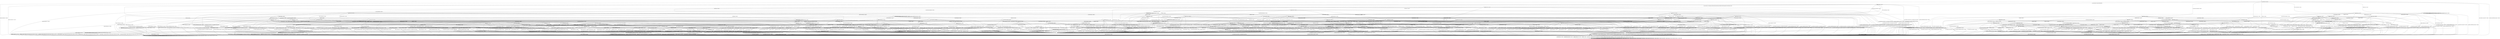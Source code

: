 digraph g {

	s0 [shape="circle" label="s0"];
	s1 [shape="circle" label="s1"];
	s2 [shape="circle" label="s2"];
	s3 [shape="circle" label="s3"];
	s4 [shape="circle" label="s4"];
	s5 [shape="circle" label="s5"];
	s6 [shape="circle" label="s6"];
	s7 [shape="circle" label="s7"];
	s8 [shape="circle" label="s8"];
	s9 [shape="circle" label="s9"];
	s10 [shape="circle" label="s10"];
	s11 [shape="circle" label="s11"];
	s12 [shape="circle" label="s12"];
	s13 [shape="circle" label="s13"];
	s14 [shape="circle" label="s14"];
	s15 [shape="circle" label="s15"];
	s16 [shape="circle" label="s16"];
	s17 [shape="circle" label="s17"];
	s18 [shape="circle" label="s18"];
	s19 [shape="circle" label="s19"];
	s20 [shape="circle" label="s20"];
	s21 [shape="circle" label="s21"];
	s22 [shape="circle" label="s22"];
	s23 [shape="circle" label="s23"];
	s24 [shape="circle" label="s24"];
	s25 [shape="circle" label="s25"];
	s26 [shape="circle" label="s26"];
	s27 [shape="circle" label="s27"];
	s28 [shape="circle" label="s28"];
	s29 [shape="circle" label="s29"];
	s30 [shape="circle" label="s30"];
	s31 [shape="circle" label="s31"];
	s32 [shape="circle" label="s32"];
	s33 [shape="circle" label="s33"];
	s34 [shape="circle" label="s34"];
	s35 [shape="circle" label="s35"];
	s36 [shape="circle" label="s36"];
	s37 [shape="circle" label="s37"];
	s38 [shape="circle" label="s38"];
	s39 [shape="circle" label="s39"];
	s40 [shape="circle" label="s40"];
	s41 [shape="circle" label="s41"];
	s42 [shape="circle" label="s42"];
	s43 [shape="circle" label="s43"];
	s44 [shape="circle" label="s44"];
	s45 [shape="circle" label="s45"];
	s46 [shape="circle" label="s46"];
	s47 [shape="circle" label="s47"];
	s48 [shape="circle" label="s48"];
	s49 [shape="circle" label="s49"];
	s50 [shape="circle" label="s50"];
	s51 [shape="circle" label="s51"];
	s52 [shape="circle" label="s52"];
	s53 [shape="circle" label="s53"];
	s54 [shape="circle" label="s54"];
	s55 [shape="circle" label="s55"];
	s56 [shape="circle" label="s56"];
	s57 [shape="circle" label="s57"];
	s58 [shape="circle" label="s58"];
	s59 [shape="circle" label="s59"];
	s60 [shape="circle" label="s60"];
	s61 [shape="circle" label="s61"];
	s62 [shape="circle" label="s62"];
	s63 [shape="circle" label="s63"];
	s64 [shape="circle" label="s64"];
	s65 [shape="circle" label="s65"];
	s66 [shape="circle" label="s66"];
	s67 [shape="circle" label="s67"];
	s68 [shape="circle" label="s68"];
	s69 [shape="circle" label="s69"];
	s70 [shape="circle" label="s70"];
	s71 [shape="circle" label="s71"];
	s72 [shape="circle" label="s72"];
	s73 [shape="circle" label="s73"];
	s74 [shape="circle" label="s74"];
	s75 [shape="circle" label="s75"];
	s76 [shape="circle" label="s76"];
	s77 [shape="circle" label="s77"];
	s78 [shape="circle" label="s78"];
	s79 [shape="circle" label="s79"];
	s80 [shape="circle" label="s80"];
	s81 [shape="circle" label="s81"];
	s82 [shape="circle" label="s82"];
	s83 [shape="circle" label="s83"];
	s84 [shape="circle" label="s84"];
	s85 [shape="circle" label="s85"];
	s86 [shape="circle" label="s86"];
	s87 [shape="circle" label="s87"];
	s88 [shape="circle" label="s88"];
	s89 [shape="circle" label="s89"];
	s90 [shape="circle" label="s90"];
	s91 [shape="circle" label="s91"];
	s92 [shape="circle" label="s92"];
	s93 [shape="circle" label="s93"];
	s94 [shape="circle" label="s94"];
	s95 [shape="circle" label="s95"];
	s96 [shape="circle" label="s96"];
	s97 [shape="circle" label="s97"];
	s98 [shape="circle" label="s98"];
	s99 [shape="circle" label="s99"];
	s100 [shape="circle" label="s100"];
	s101 [shape="circle" label="s101"];
	s102 [shape="circle" label="s102"];
	s103 [shape="circle" label="s103"];
	s104 [shape="circle" label="s104"];
	s105 [shape="circle" label="s105"];
	s106 [shape="circle" label="s106"];
	s107 [shape="circle" label="s107"];
	s108 [shape="circle" label="s108"];
	s0 -> s2 [label="DH_CLIENT_HELLO / HELLO_VERIFY_REQUEST"];
	s0 -> s8 [label="DH_CLIENT_KEY_EXCHANGE / TIMEOUT"];
	s0 -> s6 [label="CHANGE_CIPHER_SPEC / TIMEOUT"];
	s0 -> s5 [label="FINISHED / TIMEOUT"];
	s0 -> s0 [label="APPLICATION / TIMEOUT"];
	s0 -> s25 [label="CERTIFICATE / TIMEOUT"];
	s0 -> s10 [label="EMPTY_CERTIFICATE / TIMEOUT"];
	s0 -> s5 [label="CERTIFICATE_VERIFY / TIMEOUT"];
	s0 -> s1 [label="Alert(WARNING,CLOSE_NOTIFY) / TIMEOUT"];
	s0 -> s1 [label="Alert(FATAL,UNEXPECTED_MESSAGE) / TIMEOUT"];
	s1 -> s3 [label="DH_CLIENT_HELLO / TIMEOUT"];
	s1 -> s3 [label="DH_CLIENT_KEY_EXCHANGE / TIMEOUT"];
	s1 -> s3 [label="CHANGE_CIPHER_SPEC / TIMEOUT"];
	s1 -> s3 [label="FINISHED / TIMEOUT"];
	s1 -> s3 [label="APPLICATION / TIMEOUT"];
	s1 -> s3 [label="CERTIFICATE / TIMEOUT"];
	s1 -> s3 [label="EMPTY_CERTIFICATE / TIMEOUT"];
	s1 -> s3 [label="CERTIFICATE_VERIFY / TIMEOUT"];
	s1 -> s3 [label="Alert(WARNING,CLOSE_NOTIFY) / TIMEOUT"];
	s1 -> s3 [label="Alert(FATAL,UNEXPECTED_MESSAGE) / TIMEOUT"];
	s2 -> s4 [label="DH_CLIENT_HELLO / SERVER_HELLO,CERTIFICATE,DHE_SERVER_KEY_EXCHANGE,CERTIFICATE_REQUEST,SERVER_HELLO_DONE"];
	s2 -> s17 [label="DH_CLIENT_KEY_EXCHANGE / TIMEOUT"];
	s2 -> s6 [label="CHANGE_CIPHER_SPEC / TIMEOUT"];
	s2 -> s29 [label="FINISHED / TIMEOUT"];
	s2 -> s2 [label="APPLICATION / TIMEOUT"];
	s2 -> s18 [label="CERTIFICATE / TIMEOUT"];
	s2 -> s21 [label="EMPTY_CERTIFICATE / TIMEOUT"];
	s2 -> s29 [label="CERTIFICATE_VERIFY / TIMEOUT"];
	s2 -> s1 [label="Alert(WARNING,CLOSE_NOTIFY) / Alert(WARNING,CLOSE_NOTIFY)"];
	s2 -> s1 [label="Alert(FATAL,UNEXPECTED_MESSAGE) / TIMEOUT"];
	s3 -> s3 [label="DH_CLIENT_HELLO / SOCKET_CLOSED"];
	s3 -> s3 [label="DH_CLIENT_KEY_EXCHANGE / SOCKET_CLOSED"];
	s3 -> s3 [label="CHANGE_CIPHER_SPEC / SOCKET_CLOSED"];
	s3 -> s3 [label="FINISHED / SOCKET_CLOSED"];
	s3 -> s3 [label="APPLICATION / SOCKET_CLOSED"];
	s3 -> s3 [label="CERTIFICATE / SOCKET_CLOSED"];
	s3 -> s3 [label="EMPTY_CERTIFICATE / SOCKET_CLOSED"];
	s3 -> s3 [label="CERTIFICATE_VERIFY / SOCKET_CLOSED"];
	s3 -> s3 [label="Alert(WARNING,CLOSE_NOTIFY) / SOCKET_CLOSED"];
	s3 -> s3 [label="Alert(FATAL,UNEXPECTED_MESSAGE) / SOCKET_CLOSED"];
	s4 -> s1 [label="DH_CLIENT_HELLO / Alert(FATAL,UNEXPECTED_MESSAGE)"];
	s4 -> s7 [label="DH_CLIENT_KEY_EXCHANGE / TIMEOUT"];
	s4 -> s6 [label="CHANGE_CIPHER_SPEC / TIMEOUT"];
	s4 -> s29 [label="FINISHED / TIMEOUT"];
	s4 -> s4 [label="APPLICATION / TIMEOUT"];
	s4 -> s48 [label="CERTIFICATE / TIMEOUT"];
	s4 -> s13 [label="EMPTY_CERTIFICATE / TIMEOUT"];
	s4 -> s29 [label="CERTIFICATE_VERIFY / TIMEOUT"];
	s4 -> s1 [label="Alert(WARNING,CLOSE_NOTIFY) / Alert(WARNING,CLOSE_NOTIFY)"];
	s4 -> s1 [label="Alert(FATAL,UNEXPECTED_MESSAGE) / TIMEOUT"];
	s5 -> s5 [label="DH_CLIENT_HELLO / TIMEOUT"];
	s5 -> s5 [label="DH_CLIENT_KEY_EXCHANGE / TIMEOUT"];
	s5 -> s6 [label="CHANGE_CIPHER_SPEC / TIMEOUT"];
	s5 -> s5 [label="FINISHED / TIMEOUT"];
	s5 -> s5 [label="APPLICATION / TIMEOUT"];
	s5 -> s5 [label="CERTIFICATE / TIMEOUT"];
	s5 -> s5 [label="EMPTY_CERTIFICATE / TIMEOUT"];
	s5 -> s5 [label="CERTIFICATE_VERIFY / TIMEOUT"];
	s5 -> s1 [label="Alert(WARNING,CLOSE_NOTIFY) / TIMEOUT"];
	s5 -> s1 [label="Alert(FATAL,UNEXPECTED_MESSAGE) / TIMEOUT"];
	s6 -> s6 [label="DH_CLIENT_HELLO / TIMEOUT"];
	s6 -> s6 [label="DH_CLIENT_KEY_EXCHANGE / TIMEOUT"];
	s6 -> s6 [label="CHANGE_CIPHER_SPEC / TIMEOUT"];
	s6 -> s6 [label="FINISHED / TIMEOUT"];
	s6 -> s6 [label="APPLICATION / TIMEOUT"];
	s6 -> s6 [label="CERTIFICATE / TIMEOUT"];
	s6 -> s6 [label="EMPTY_CERTIFICATE / TIMEOUT"];
	s6 -> s6 [label="CERTIFICATE_VERIFY / TIMEOUT"];
	s6 -> s6 [label="Alert(WARNING,CLOSE_NOTIFY) / TIMEOUT"];
	s6 -> s6 [label="Alert(FATAL,UNEXPECTED_MESSAGE) / TIMEOUT"];
	s7 -> s45 [label="DH_CLIENT_HELLO / TIMEOUT"];
	s7 -> s29 [label="DH_CLIENT_KEY_EXCHANGE / TIMEOUT"];
	s7 -> s30 [label="CHANGE_CIPHER_SPEC / TIMEOUT"];
	s7 -> s12 [label="FINISHED / TIMEOUT"];
	s7 -> s7 [label="APPLICATION / TIMEOUT"];
	s7 -> s54 [label="CERTIFICATE / TIMEOUT"];
	s7 -> s35 [label="EMPTY_CERTIFICATE / TIMEOUT"];
	s7 -> s14 [label="CERTIFICATE_VERIFY / TIMEOUT"];
	s7 -> s1 [label="Alert(WARNING,CLOSE_NOTIFY) / Alert(WARNING,CLOSE_NOTIFY)"];
	s7 -> s1 [label="Alert(FATAL,UNEXPECTED_MESSAGE) / TIMEOUT"];
	s8 -> s20 [label="DH_CLIENT_HELLO / TIMEOUT"];
	s8 -> s5 [label="DH_CLIENT_KEY_EXCHANGE / TIMEOUT"];
	s8 -> s9 [label="CHANGE_CIPHER_SPEC / TIMEOUT"];
	s8 -> s61 [label="FINISHED / TIMEOUT"];
	s8 -> s8 [label="APPLICATION / TIMEOUT"];
	s8 -> s37 [label="CERTIFICATE / TIMEOUT"];
	s8 -> s37 [label="EMPTY_CERTIFICATE / TIMEOUT"];
	s8 -> s11 [label="CERTIFICATE_VERIFY / TIMEOUT"];
	s8 -> s1 [label="Alert(WARNING,CLOSE_NOTIFY) / TIMEOUT"];
	s8 -> s1 [label="Alert(FATAL,UNEXPECTED_MESSAGE) / TIMEOUT"];
	s9 -> s1 [label="DH_CLIENT_HELLO / TIMEOUT"];
	s9 -> s1 [label="DH_CLIENT_KEY_EXCHANGE / TIMEOUT"];
	s9 -> s6 [label="CHANGE_CIPHER_SPEC / TIMEOUT"];
	s9 -> s1 [label="FINISHED / TIMEOUT"];
	s9 -> s9 [label="APPLICATION / TIMEOUT"];
	s9 -> s1 [label="CERTIFICATE / TIMEOUT"];
	s9 -> s1 [label="EMPTY_CERTIFICATE / TIMEOUT"];
	s9 -> s1 [label="CERTIFICATE_VERIFY / TIMEOUT"];
	s9 -> s9 [label="Alert(WARNING,CLOSE_NOTIFY) / TIMEOUT"];
	s9 -> s9 [label="Alert(FATAL,UNEXPECTED_MESSAGE) / TIMEOUT"];
	s10 -> s38 [label="DH_CLIENT_HELLO / TIMEOUT"];
	s10 -> s37 [label="DH_CLIENT_KEY_EXCHANGE / TIMEOUT"];
	s10 -> s9 [label="CHANGE_CIPHER_SPEC / TIMEOUT"];
	s10 -> s78 [label="FINISHED / TIMEOUT"];
	s10 -> s10 [label="APPLICATION / TIMEOUT"];
	s10 -> s5 [label="CERTIFICATE / TIMEOUT"];
	s10 -> s5 [label="EMPTY_CERTIFICATE / TIMEOUT"];
	s10 -> s89 [label="CERTIFICATE_VERIFY / TIMEOUT"];
	s10 -> s1 [label="Alert(WARNING,CLOSE_NOTIFY) / TIMEOUT"];
	s10 -> s1 [label="Alert(FATAL,UNEXPECTED_MESSAGE) / TIMEOUT"];
	s11 -> s43 [label="DH_CLIENT_HELLO / TIMEOUT"];
	s11 -> s5 [label="DH_CLIENT_KEY_EXCHANGE / TIMEOUT"];
	s11 -> s9 [label="CHANGE_CIPHER_SPEC / TIMEOUT"];
	s11 -> s36 [label="FINISHED / TIMEOUT"];
	s11 -> s11 [label="APPLICATION / TIMEOUT"];
	s11 -> s80 [label="CERTIFICATE / TIMEOUT"];
	s11 -> s80 [label="EMPTY_CERTIFICATE / TIMEOUT"];
	s11 -> s5 [label="CERTIFICATE_VERIFY / TIMEOUT"];
	s11 -> s1 [label="Alert(WARNING,CLOSE_NOTIFY) / TIMEOUT"];
	s11 -> s1 [label="Alert(FATAL,UNEXPECTED_MESSAGE) / TIMEOUT"];
	s12 -> s50 [label="DH_CLIENT_HELLO / TIMEOUT"];
	s12 -> s29 [label="DH_CLIENT_KEY_EXCHANGE / TIMEOUT"];
	s12 -> s19 [label="CHANGE_CIPHER_SPEC / TIMEOUT"];
	s12 -> s29 [label="FINISHED / TIMEOUT"];
	s12 -> s12 [label="APPLICATION / TIMEOUT"];
	s12 -> s42 [label="CERTIFICATE / TIMEOUT"];
	s12 -> s42 [label="EMPTY_CERTIFICATE / TIMEOUT"];
	s12 -> s99 [label="CERTIFICATE_VERIFY / TIMEOUT"];
	s12 -> s1 [label="Alert(WARNING,CLOSE_NOTIFY) / Alert(WARNING,CLOSE_NOTIFY)"];
	s12 -> s1 [label="Alert(FATAL,UNEXPECTED_MESSAGE) / TIMEOUT"];
	s13 -> s60 [label="DH_CLIENT_HELLO / TIMEOUT"];
	s13 -> s35 [label="DH_CLIENT_KEY_EXCHANGE / TIMEOUT"];
	s13 -> s15 [label="CHANGE_CIPHER_SPEC / TIMEOUT"];
	s13 -> s87 [label="FINISHED / TIMEOUT"];
	s13 -> s13 [label="APPLICATION / TIMEOUT"];
	s13 -> s29 [label="CERTIFICATE / TIMEOUT"];
	s13 -> s29 [label="EMPTY_CERTIFICATE / TIMEOUT"];
	s13 -> s28 [label="CERTIFICATE_VERIFY / TIMEOUT"];
	s13 -> s1 [label="Alert(WARNING,CLOSE_NOTIFY) / Alert(WARNING,CLOSE_NOTIFY)"];
	s13 -> s1 [label="Alert(FATAL,UNEXPECTED_MESSAGE) / TIMEOUT"];
	s14 -> s14 [label="DH_CLIENT_HELLO / TIMEOUT"];
	s14 -> s29 [label="DH_CLIENT_KEY_EXCHANGE / TIMEOUT"];
	s14 -> s16 [label="CHANGE_CIPHER_SPEC / TIMEOUT"];
	s14 -> s24 [label="FINISHED / TIMEOUT"];
	s14 -> s14 [label="APPLICATION / TIMEOUT"];
	s14 -> s81 [label="CERTIFICATE / TIMEOUT"];
	s14 -> s81 [label="EMPTY_CERTIFICATE / TIMEOUT"];
	s14 -> s29 [label="CERTIFICATE_VERIFY / TIMEOUT"];
	s14 -> s1 [label="Alert(WARNING,CLOSE_NOTIFY) / Alert(WARNING,CLOSE_NOTIFY)"];
	s14 -> s1 [label="Alert(FATAL,UNEXPECTED_MESSAGE) / TIMEOUT"];
	s15 -> s1 [label="DH_CLIENT_HELLO / Alert(FATAL,BAD_CERTIFICATE)"];
	s15 -> s1 [label="DH_CLIENT_KEY_EXCHANGE / Alert(FATAL,BAD_CERTIFICATE)"];
	s15 -> s6 [label="CHANGE_CIPHER_SPEC / TIMEOUT"];
	s15 -> s1 [label="FINISHED / Alert(FATAL,BAD_CERTIFICATE)"];
	s15 -> s15 [label="APPLICATION / TIMEOUT"];
	s15 -> s1 [label="CERTIFICATE / Alert(FATAL,BAD_CERTIFICATE)"];
	s15 -> s1 [label="EMPTY_CERTIFICATE / Alert(FATAL,BAD_CERTIFICATE)"];
	s15 -> s1 [label="CERTIFICATE_VERIFY / Alert(FATAL,BAD_CERTIFICATE)"];
	s15 -> s15 [label="Alert(WARNING,CLOSE_NOTIFY) / TIMEOUT"];
	s15 -> s15 [label="Alert(FATAL,UNEXPECTED_MESSAGE) / TIMEOUT"];
	s16 -> s1 [label="DH_CLIENT_HELLO / Alert(FATAL,HANDSHAKE_FAILURE)"];
	s16 -> s1 [label="DH_CLIENT_KEY_EXCHANGE / Alert(FATAL,HANDSHAKE_FAILURE)"];
	s16 -> s6 [label="CHANGE_CIPHER_SPEC / TIMEOUT"];
	s16 -> s1 [label="FINISHED / Alert(FATAL,HANDSHAKE_FAILURE)"];
	s16 -> s16 [label="APPLICATION / TIMEOUT"];
	s16 -> s1 [label="CERTIFICATE / Alert(FATAL,HANDSHAKE_FAILURE)"];
	s16 -> s1 [label="EMPTY_CERTIFICATE / Alert(FATAL,HANDSHAKE_FAILURE)"];
	s16 -> s1 [label="CERTIFICATE_VERIFY / Alert(FATAL,HANDSHAKE_FAILURE)"];
	s16 -> s16 [label="Alert(WARNING,CLOSE_NOTIFY) / TIMEOUT"];
	s16 -> s16 [label="Alert(FATAL,UNEXPECTED_MESSAGE) / TIMEOUT"];
	s17 -> s45 [label="DH_CLIENT_HELLO / TIMEOUT"];
	s17 -> s29 [label="DH_CLIENT_KEY_EXCHANGE / TIMEOUT"];
	s17 -> s19 [label="CHANGE_CIPHER_SPEC / TIMEOUT"];
	s17 -> s12 [label="FINISHED / TIMEOUT"];
	s17 -> s17 [label="APPLICATION / TIMEOUT"];
	s17 -> s40 [label="CERTIFICATE / TIMEOUT"];
	s17 -> s40 [label="EMPTY_CERTIFICATE / TIMEOUT"];
	s17 -> s67 [label="CERTIFICATE_VERIFY / TIMEOUT"];
	s17 -> s1 [label="Alert(WARNING,CLOSE_NOTIFY) / Alert(WARNING,CLOSE_NOTIFY)"];
	s17 -> s1 [label="Alert(FATAL,UNEXPECTED_MESSAGE) / TIMEOUT"];
	s18 -> s18 [label="DH_CLIENT_HELLO / TIMEOUT"];
	s18 -> s26 [label="DH_CLIENT_KEY_EXCHANGE / TIMEOUT"];
	s18 -> s6 [label="CHANGE_CIPHER_SPEC / TIMEOUT"];
	s18 -> s102 [label="FINISHED / TIMEOUT"];
	s18 -> s18 [label="APPLICATION / TIMEOUT"];
	s18 -> s29 [label="CERTIFICATE / TIMEOUT"];
	s18 -> s29 [label="EMPTY_CERTIFICATE / TIMEOUT"];
	s18 -> s23 [label="CERTIFICATE_VERIFY / TIMEOUT"];
	s18 -> s1 [label="Alert(WARNING,CLOSE_NOTIFY) / Alert(WARNING,CLOSE_NOTIFY)"];
	s18 -> s1 [label="Alert(FATAL,UNEXPECTED_MESSAGE) / TIMEOUT"];
	s19 -> s1 [label="DH_CLIENT_HELLO / Alert(FATAL,UNEXPECTED_MESSAGE)"];
	s19 -> s1 [label="DH_CLIENT_KEY_EXCHANGE / Alert(FATAL,UNEXPECTED_MESSAGE)"];
	s19 -> s6 [label="CHANGE_CIPHER_SPEC / TIMEOUT"];
	s19 -> s1 [label="FINISHED / Alert(FATAL,UNEXPECTED_MESSAGE)"];
	s19 -> s19 [label="APPLICATION / TIMEOUT"];
	s19 -> s1 [label="CERTIFICATE / Alert(FATAL,UNEXPECTED_MESSAGE)"];
	s19 -> s1 [label="EMPTY_CERTIFICATE / Alert(FATAL,UNEXPECTED_MESSAGE)"];
	s19 -> s1 [label="CERTIFICATE_VERIFY / Alert(FATAL,UNEXPECTED_MESSAGE)"];
	s19 -> s19 [label="Alert(WARNING,CLOSE_NOTIFY) / TIMEOUT"];
	s19 -> s19 [label="Alert(FATAL,UNEXPECTED_MESSAGE) / TIMEOUT"];
	s20 -> s5 [label="DH_CLIENT_HELLO / TIMEOUT"];
	s20 -> s5 [label="DH_CLIENT_KEY_EXCHANGE / TIMEOUT"];
	s20 -> s9 [label="CHANGE_CIPHER_SPEC / TIMEOUT"];
	s20 -> s63 [label="FINISHED / TIMEOUT"];
	s20 -> s20 [label="APPLICATION / TIMEOUT"];
	s20 -> s75 [label="CERTIFICATE / TIMEOUT"];
	s20 -> s75 [label="EMPTY_CERTIFICATE / TIMEOUT"];
	s20 -> s43 [label="CERTIFICATE_VERIFY / TIMEOUT"];
	s20 -> s1 [label="Alert(WARNING,CLOSE_NOTIFY) / TIMEOUT"];
	s20 -> s1 [label="Alert(FATAL,UNEXPECTED_MESSAGE) / TIMEOUT"];
	s21 -> s94 [label="DH_CLIENT_HELLO / TIMEOUT"];
	s21 -> s40 [label="DH_CLIENT_KEY_EXCHANGE / TIMEOUT"];
	s21 -> s19 [label="CHANGE_CIPHER_SPEC / TIMEOUT"];
	s21 -> s22 [label="FINISHED / TIMEOUT"];
	s21 -> s21 [label="APPLICATION / TIMEOUT"];
	s21 -> s29 [label="CERTIFICATE / TIMEOUT"];
	s21 -> s29 [label="EMPTY_CERTIFICATE / TIMEOUT"];
	s21 -> s23 [label="CERTIFICATE_VERIFY / TIMEOUT"];
	s21 -> s1 [label="Alert(WARNING,CLOSE_NOTIFY) / Alert(WARNING,CLOSE_NOTIFY)"];
	s21 -> s1 [label="Alert(FATAL,UNEXPECTED_MESSAGE) / TIMEOUT"];
	s22 -> s44 [label="DH_CLIENT_HELLO / TIMEOUT"];
	s22 -> s42 [label="DH_CLIENT_KEY_EXCHANGE / TIMEOUT"];
	s22 -> s19 [label="CHANGE_CIPHER_SPEC / TIMEOUT"];
	s22 -> s29 [label="FINISHED / TIMEOUT"];
	s22 -> s22 [label="APPLICATION / TIMEOUT"];
	s22 -> s29 [label="CERTIFICATE / TIMEOUT"];
	s22 -> s29 [label="EMPTY_CERTIFICATE / TIMEOUT"];
	s22 -> s57 [label="CERTIFICATE_VERIFY / TIMEOUT"];
	s22 -> s1 [label="Alert(WARNING,CLOSE_NOTIFY) / Alert(WARNING,CLOSE_NOTIFY)"];
	s22 -> s1 [label="Alert(FATAL,UNEXPECTED_MESSAGE) / TIMEOUT"];
	s23 -> s58 [label="DH_CLIENT_HELLO / TIMEOUT"];
	s23 -> s27 [label="DH_CLIENT_KEY_EXCHANGE / TIMEOUT"];
	s23 -> s19 [label="CHANGE_CIPHER_SPEC / TIMEOUT"];
	s23 -> s57 [label="FINISHED / TIMEOUT"];
	s23 -> s23 [label="APPLICATION / TIMEOUT"];
	s23 -> s29 [label="CERTIFICATE / TIMEOUT"];
	s23 -> s29 [label="EMPTY_CERTIFICATE / TIMEOUT"];
	s23 -> s29 [label="CERTIFICATE_VERIFY / TIMEOUT"];
	s23 -> s1 [label="Alert(WARNING,CLOSE_NOTIFY) / Alert(WARNING,CLOSE_NOTIFY)"];
	s23 -> s1 [label="Alert(FATAL,UNEXPECTED_MESSAGE) / TIMEOUT"];
	s24 -> s46 [label="DH_CLIENT_HELLO / TIMEOUT"];
	s24 -> s29 [label="DH_CLIENT_KEY_EXCHANGE / TIMEOUT"];
	s24 -> s16 [label="CHANGE_CIPHER_SPEC / TIMEOUT"];
	s24 -> s29 [label="FINISHED / TIMEOUT"];
	s24 -> s24 [label="APPLICATION / TIMEOUT"];
	s24 -> s55 [label="CERTIFICATE / TIMEOUT"];
	s24 -> s55 [label="EMPTY_CERTIFICATE / TIMEOUT"];
	s24 -> s29 [label="CERTIFICATE_VERIFY / TIMEOUT"];
	s24 -> s1 [label="Alert(WARNING,CLOSE_NOTIFY) / Alert(WARNING,CLOSE_NOTIFY)"];
	s24 -> s1 [label="Alert(FATAL,UNEXPECTED_MESSAGE) / TIMEOUT"];
	s25 -> s25 [label="DH_CLIENT_HELLO / TIMEOUT"];
	s25 -> s25 [label="DH_CLIENT_KEY_EXCHANGE / TIMEOUT"];
	s25 -> s6 [label="CHANGE_CIPHER_SPEC / TIMEOUT"];
	s25 -> s25 [label="FINISHED / TIMEOUT"];
	s25 -> s25 [label="APPLICATION / TIMEOUT"];
	s25 -> s5 [label="CERTIFICATE / TIMEOUT"];
	s25 -> s5 [label="EMPTY_CERTIFICATE / TIMEOUT"];
	s25 -> s89 [label="CERTIFICATE_VERIFY / TIMEOUT"];
	s25 -> s1 [label="Alert(WARNING,CLOSE_NOTIFY) / TIMEOUT"];
	s25 -> s1 [label="Alert(FATAL,UNEXPECTED_MESSAGE) / TIMEOUT"];
	s26 -> s26 [label="DH_CLIENT_HELLO / TIMEOUT"];
	s26 -> s29 [label="DH_CLIENT_KEY_EXCHANGE / TIMEOUT"];
	s26 -> s6 [label="CHANGE_CIPHER_SPEC / TIMEOUT"];
	s26 -> s69 [label="FINISHED / TIMEOUT"];
	s26 -> s26 [label="APPLICATION / TIMEOUT"];
	s26 -> s29 [label="CERTIFICATE / TIMEOUT"];
	s26 -> s29 [label="EMPTY_CERTIFICATE / TIMEOUT"];
	s26 -> s27 [label="CERTIFICATE_VERIFY / TIMEOUT"];
	s26 -> s1 [label="Alert(WARNING,CLOSE_NOTIFY) / Alert(WARNING,CLOSE_NOTIFY)"];
	s26 -> s1 [label="Alert(FATAL,UNEXPECTED_MESSAGE) / TIMEOUT"];
	s27 -> s73 [label="DH_CLIENT_HELLO / TIMEOUT"];
	s27 -> s29 [label="DH_CLIENT_KEY_EXCHANGE / TIMEOUT"];
	s27 -> s19 [label="CHANGE_CIPHER_SPEC / TIMEOUT"];
	s27 -> s66 [label="FINISHED / TIMEOUT"];
	s27 -> s27 [label="APPLICATION / TIMEOUT"];
	s27 -> s29 [label="CERTIFICATE / TIMEOUT"];
	s27 -> s29 [label="EMPTY_CERTIFICATE / TIMEOUT"];
	s27 -> s29 [label="CERTIFICATE_VERIFY / TIMEOUT"];
	s27 -> s1 [label="Alert(WARNING,CLOSE_NOTIFY) / Alert(WARNING,CLOSE_NOTIFY)"];
	s27 -> s1 [label="Alert(FATAL,UNEXPECTED_MESSAGE) / TIMEOUT"];
	s28 -> s34 [label="DH_CLIENT_HELLO / TIMEOUT"];
	s28 -> s70 [label="DH_CLIENT_KEY_EXCHANGE / TIMEOUT"];
	s28 -> s15 [label="CHANGE_CIPHER_SPEC / TIMEOUT"];
	s28 -> s79 [label="FINISHED / TIMEOUT"];
	s28 -> s28 [label="APPLICATION / TIMEOUT"];
	s28 -> s29 [label="CERTIFICATE / TIMEOUT"];
	s28 -> s29 [label="EMPTY_CERTIFICATE / TIMEOUT"];
	s28 -> s29 [label="CERTIFICATE_VERIFY / TIMEOUT"];
	s28 -> s1 [label="Alert(WARNING,CLOSE_NOTIFY) / Alert(WARNING,CLOSE_NOTIFY)"];
	s28 -> s1 [label="Alert(FATAL,UNEXPECTED_MESSAGE) / TIMEOUT"];
	s29 -> s29 [label="DH_CLIENT_HELLO / TIMEOUT"];
	s29 -> s29 [label="DH_CLIENT_KEY_EXCHANGE / TIMEOUT"];
	s29 -> s6 [label="CHANGE_CIPHER_SPEC / TIMEOUT"];
	s29 -> s29 [label="FINISHED / TIMEOUT"];
	s29 -> s29 [label="APPLICATION / TIMEOUT"];
	s29 -> s29 [label="CERTIFICATE / TIMEOUT"];
	s29 -> s29 [label="EMPTY_CERTIFICATE / TIMEOUT"];
	s29 -> s29 [label="CERTIFICATE_VERIFY / TIMEOUT"];
	s29 -> s1 [label="Alert(WARNING,CLOSE_NOTIFY) / Alert(WARNING,CLOSE_NOTIFY)"];
	s29 -> s1 [label="Alert(FATAL,UNEXPECTED_MESSAGE) / TIMEOUT"];
	s30 -> s39 [label="DH_CLIENT_HELLO / TIMEOUT"];
	s30 -> s29 [label="DH_CLIENT_KEY_EXCHANGE / TIMEOUT"];
	s30 -> s6 [label="CHANGE_CIPHER_SPEC / TIMEOUT"];
	s30 -> s47 [label="FINISHED / CHANGE_CIPHER_SPEC,FINISHED,CHANGE_CIPHER_SPEC,FINISHED"];
	s30 -> s30 [label="APPLICATION / TIMEOUT"];
	s30 -> s31 [label="CERTIFICATE / TIMEOUT"];
	s30 -> s59 [label="EMPTY_CERTIFICATE / TIMEOUT"];
	s30 -> s100 [label="CERTIFICATE_VERIFY / TIMEOUT"];
	s30 -> s30 [label="Alert(WARNING,CLOSE_NOTIFY) / TIMEOUT"];
	s30 -> s30 [label="Alert(FATAL,UNEXPECTED_MESSAGE) / TIMEOUT"];
	s31 -> s84 [label="DH_CLIENT_HELLO / TIMEOUT"];
	s31 -> s29 [label="DH_CLIENT_KEY_EXCHANGE / TIMEOUT"];
	s31 -> s19 [label="CHANGE_CIPHER_SPEC / TIMEOUT"];
	s31 -> s32 [label="FINISHED / TIMEOUT"];
	s31 -> s29 [label="APPLICATION / TIMEOUT"];
	s31 -> s29 [label="CERTIFICATE / TIMEOUT"];
	s31 -> s29 [label="EMPTY_CERTIFICATE / TIMEOUT"];
	s31 -> s31 [label="CERTIFICATE_VERIFY / TIMEOUT"];
	s31 -> s1 [label="Alert(WARNING,CLOSE_NOTIFY) / Alert(WARNING,CLOSE_NOTIFY)"];
	s31 -> s1 [label="Alert(FATAL,UNEXPECTED_MESSAGE) / TIMEOUT"];
	s32 -> s32 [label="DH_CLIENT_HELLO / TIMEOUT"];
	s32 -> s29 [label="DH_CLIENT_KEY_EXCHANGE / TIMEOUT"];
	s32 -> s33 [label="CHANGE_CIPHER_SPEC / TIMEOUT"];
	s32 -> s29 [label="FINISHED / TIMEOUT"];
	s32 -> s29 [label="APPLICATION / TIMEOUT"];
	s32 -> s29 [label="CERTIFICATE / TIMEOUT"];
	s32 -> s29 [label="EMPTY_CERTIFICATE / TIMEOUT"];
	s32 -> s83 [label="CERTIFICATE_VERIFY / TIMEOUT"];
	s32 -> s1 [label="Alert(WARNING,CLOSE_NOTIFY) / Alert(WARNING,CLOSE_NOTIFY)"];
	s32 -> s1 [label="Alert(FATAL,UNEXPECTED_MESSAGE) / TIMEOUT"];
	s33 -> s6 [label="DH_CLIENT_HELLO / CHANGE_CIPHER_SPEC,FINISHED,CHANGE_CIPHER_SPEC,FINISHED"];
	s33 -> s6 [label="DH_CLIENT_KEY_EXCHANGE / CHANGE_CIPHER_SPEC,FINISHED,CHANGE_CIPHER_SPEC,FINISHED"];
	s33 -> s6 [label="CHANGE_CIPHER_SPEC / TIMEOUT"];
	s33 -> s6 [label="FINISHED / CHANGE_CIPHER_SPEC,FINISHED,CHANGE_CIPHER_SPEC,FINISHED"];
	s33 -> s33 [label="APPLICATION / TIMEOUT"];
	s33 -> s6 [label="CERTIFICATE / CHANGE_CIPHER_SPEC,FINISHED,CHANGE_CIPHER_SPEC,FINISHED"];
	s33 -> s6 [label="EMPTY_CERTIFICATE / CHANGE_CIPHER_SPEC,FINISHED,CHANGE_CIPHER_SPEC,FINISHED"];
	s33 -> s6 [label="CERTIFICATE_VERIFY / CHANGE_CIPHER_SPEC,FINISHED,CHANGE_CIPHER_SPEC,FINISHED"];
	s33 -> s33 [label="Alert(WARNING,CLOSE_NOTIFY) / TIMEOUT"];
	s33 -> s33 [label="Alert(FATAL,UNEXPECTED_MESSAGE) / TIMEOUT"];
	s34 -> s29 [label="DH_CLIENT_HELLO / TIMEOUT"];
	s34 -> s95 [label="DH_CLIENT_KEY_EXCHANGE / TIMEOUT"];
	s34 -> s15 [label="CHANGE_CIPHER_SPEC / TIMEOUT"];
	s34 -> s97 [label="FINISHED / TIMEOUT"];
	s34 -> s34 [label="APPLICATION / TIMEOUT"];
	s34 -> s29 [label="CERTIFICATE / TIMEOUT"];
	s34 -> s29 [label="EMPTY_CERTIFICATE / TIMEOUT"];
	s34 -> s29 [label="CERTIFICATE_VERIFY / TIMEOUT"];
	s34 -> s1 [label="Alert(WARNING,CLOSE_NOTIFY) / Alert(WARNING,CLOSE_NOTIFY)"];
	s34 -> s1 [label="Alert(FATAL,UNEXPECTED_MESSAGE) / TIMEOUT"];
	s35 -> s74 [label="DH_CLIENT_HELLO / TIMEOUT"];
	s35 -> s29 [label="DH_CLIENT_KEY_EXCHANGE / TIMEOUT"];
	s35 -> s15 [label="CHANGE_CIPHER_SPEC / TIMEOUT"];
	s35 -> s65 [label="FINISHED / TIMEOUT"];
	s35 -> s35 [label="APPLICATION / TIMEOUT"];
	s35 -> s29 [label="CERTIFICATE / TIMEOUT"];
	s35 -> s29 [label="EMPTY_CERTIFICATE / TIMEOUT"];
	s35 -> s70 [label="CERTIFICATE_VERIFY / TIMEOUT"];
	s35 -> s1 [label="Alert(WARNING,CLOSE_NOTIFY) / Alert(WARNING,CLOSE_NOTIFY)"];
	s35 -> s1 [label="Alert(FATAL,UNEXPECTED_MESSAGE) / TIMEOUT"];
	s36 -> s41 [label="DH_CLIENT_HELLO / TIMEOUT"];
	s36 -> s5 [label="DH_CLIENT_KEY_EXCHANGE / TIMEOUT"];
	s36 -> s9 [label="CHANGE_CIPHER_SPEC / TIMEOUT"];
	s36 -> s5 [label="FINISHED / TIMEOUT"];
	s36 -> s36 [label="APPLICATION / TIMEOUT"];
	s36 -> s72 [label="CERTIFICATE / TIMEOUT"];
	s36 -> s72 [label="EMPTY_CERTIFICATE / TIMEOUT"];
	s36 -> s5 [label="CERTIFICATE_VERIFY / TIMEOUT"];
	s36 -> s1 [label="Alert(WARNING,CLOSE_NOTIFY) / TIMEOUT"];
	s36 -> s1 [label="Alert(FATAL,UNEXPECTED_MESSAGE) / TIMEOUT"];
	s37 -> s75 [label="DH_CLIENT_HELLO / TIMEOUT"];
	s37 -> s5 [label="DH_CLIENT_KEY_EXCHANGE / TIMEOUT"];
	s37 -> s9 [label="CHANGE_CIPHER_SPEC / TIMEOUT"];
	s37 -> s62 [label="FINISHED / TIMEOUT"];
	s37 -> s37 [label="APPLICATION / TIMEOUT"];
	s37 -> s5 [label="CERTIFICATE / TIMEOUT"];
	s37 -> s5 [label="EMPTY_CERTIFICATE / TIMEOUT"];
	s37 -> s80 [label="CERTIFICATE_VERIFY / TIMEOUT"];
	s37 -> s1 [label="Alert(WARNING,CLOSE_NOTIFY) / TIMEOUT"];
	s37 -> s1 [label="Alert(FATAL,UNEXPECTED_MESSAGE) / TIMEOUT"];
	s38 -> s5 [label="DH_CLIENT_HELLO / TIMEOUT"];
	s38 -> s75 [label="DH_CLIENT_KEY_EXCHANGE / TIMEOUT"];
	s38 -> s9 [label="CHANGE_CIPHER_SPEC / TIMEOUT"];
	s38 -> s64 [label="FINISHED / TIMEOUT"];
	s38 -> s38 [label="APPLICATION / TIMEOUT"];
	s38 -> s5 [label="CERTIFICATE / TIMEOUT"];
	s38 -> s5 [label="EMPTY_CERTIFICATE / TIMEOUT"];
	s38 -> s91 [label="CERTIFICATE_VERIFY / TIMEOUT"];
	s38 -> s1 [label="Alert(WARNING,CLOSE_NOTIFY) / TIMEOUT"];
	s38 -> s1 [label="Alert(FATAL,UNEXPECTED_MESSAGE) / TIMEOUT"];
	s39 -> s29 [label="DH_CLIENT_HELLO / TIMEOUT"];
	s39 -> s29 [label="DH_CLIENT_KEY_EXCHANGE / TIMEOUT"];
	s39 -> s19 [label="CHANGE_CIPHER_SPEC / TIMEOUT"];
	s39 -> s101 [label="FINISHED / TIMEOUT"];
	s39 -> s29 [label="APPLICATION / TIMEOUT"];
	s39 -> s84 [label="CERTIFICATE / TIMEOUT"];
	s39 -> s84 [label="EMPTY_CERTIFICATE / TIMEOUT"];
	s39 -> s39 [label="CERTIFICATE_VERIFY / TIMEOUT"];
	s39 -> s1 [label="Alert(WARNING,CLOSE_NOTIFY) / Alert(WARNING,CLOSE_NOTIFY)"];
	s39 -> s1 [label="Alert(FATAL,UNEXPECTED_MESSAGE) / TIMEOUT"];
	s40 -> s53 [label="DH_CLIENT_HELLO / TIMEOUT"];
	s40 -> s29 [label="DH_CLIENT_KEY_EXCHANGE / TIMEOUT"];
	s40 -> s19 [label="CHANGE_CIPHER_SPEC / TIMEOUT"];
	s40 -> s42 [label="FINISHED / TIMEOUT"];
	s40 -> s40 [label="APPLICATION / TIMEOUT"];
	s40 -> s29 [label="CERTIFICATE / TIMEOUT"];
	s40 -> s29 [label="EMPTY_CERTIFICATE / TIMEOUT"];
	s40 -> s27 [label="CERTIFICATE_VERIFY / TIMEOUT"];
	s40 -> s1 [label="Alert(WARNING,CLOSE_NOTIFY) / Alert(WARNING,CLOSE_NOTIFY)"];
	s40 -> s1 [label="Alert(FATAL,UNEXPECTED_MESSAGE) / TIMEOUT"];
	s41 -> s5 [label="DH_CLIENT_HELLO / TIMEOUT"];
	s41 -> s5 [label="DH_CLIENT_KEY_EXCHANGE / TIMEOUT"];
	s41 -> s9 [label="CHANGE_CIPHER_SPEC / TIMEOUT"];
	s41 -> s5 [label="FINISHED / TIMEOUT"];
	s41 -> s41 [label="APPLICATION / TIMEOUT"];
	s41 -> s82 [label="CERTIFICATE / TIMEOUT"];
	s41 -> s82 [label="EMPTY_CERTIFICATE / TIMEOUT"];
	s41 -> s5 [label="CERTIFICATE_VERIFY / TIMEOUT"];
	s41 -> s1 [label="Alert(WARNING,CLOSE_NOTIFY) / TIMEOUT"];
	s41 -> s1 [label="Alert(FATAL,UNEXPECTED_MESSAGE) / TIMEOUT"];
	s42 -> s51 [label="DH_CLIENT_HELLO / TIMEOUT"];
	s42 -> s29 [label="DH_CLIENT_KEY_EXCHANGE / TIMEOUT"];
	s42 -> s19 [label="CHANGE_CIPHER_SPEC / TIMEOUT"];
	s42 -> s29 [label="FINISHED / TIMEOUT"];
	s42 -> s42 [label="APPLICATION / TIMEOUT"];
	s42 -> s29 [label="CERTIFICATE / TIMEOUT"];
	s42 -> s29 [label="EMPTY_CERTIFICATE / TIMEOUT"];
	s42 -> s66 [label="CERTIFICATE_VERIFY / TIMEOUT"];
	s42 -> s1 [label="Alert(WARNING,CLOSE_NOTIFY) / Alert(WARNING,CLOSE_NOTIFY)"];
	s42 -> s1 [label="Alert(FATAL,UNEXPECTED_MESSAGE) / TIMEOUT"];
	s43 -> s5 [label="DH_CLIENT_HELLO / TIMEOUT"];
	s43 -> s5 [label="DH_CLIENT_KEY_EXCHANGE / TIMEOUT"];
	s43 -> s9 [label="CHANGE_CIPHER_SPEC / TIMEOUT"];
	s43 -> s41 [label="FINISHED / TIMEOUT"];
	s43 -> s43 [label="APPLICATION / TIMEOUT"];
	s43 -> s92 [label="CERTIFICATE / TIMEOUT"];
	s43 -> s92 [label="EMPTY_CERTIFICATE / TIMEOUT"];
	s43 -> s5 [label="CERTIFICATE_VERIFY / TIMEOUT"];
	s43 -> s1 [label="Alert(WARNING,CLOSE_NOTIFY) / TIMEOUT"];
	s43 -> s1 [label="Alert(FATAL,UNEXPECTED_MESSAGE) / TIMEOUT"];
	s44 -> s29 [label="DH_CLIENT_HELLO / TIMEOUT"];
	s44 -> s51 [label="DH_CLIENT_KEY_EXCHANGE / TIMEOUT"];
	s44 -> s19 [label="CHANGE_CIPHER_SPEC / TIMEOUT"];
	s44 -> s29 [label="FINISHED / TIMEOUT"];
	s44 -> s44 [label="APPLICATION / TIMEOUT"];
	s44 -> s29 [label="CERTIFICATE / TIMEOUT"];
	s44 -> s29 [label="EMPTY_CERTIFICATE / TIMEOUT"];
	s44 -> s52 [label="CERTIFICATE_VERIFY / TIMEOUT"];
	s44 -> s1 [label="Alert(WARNING,CLOSE_NOTIFY) / Alert(WARNING,CLOSE_NOTIFY)"];
	s44 -> s1 [label="Alert(FATAL,UNEXPECTED_MESSAGE) / TIMEOUT"];
	s45 -> s29 [label="DH_CLIENT_HELLO / TIMEOUT"];
	s45 -> s29 [label="DH_CLIENT_KEY_EXCHANGE / TIMEOUT"];
	s45 -> s19 [label="CHANGE_CIPHER_SPEC / TIMEOUT"];
	s45 -> s50 [label="FINISHED / TIMEOUT"];
	s45 -> s45 [label="APPLICATION / TIMEOUT"];
	s45 -> s53 [label="CERTIFICATE / TIMEOUT"];
	s45 -> s53 [label="EMPTY_CERTIFICATE / TIMEOUT"];
	s45 -> s90 [label="CERTIFICATE_VERIFY / TIMEOUT"];
	s45 -> s1 [label="Alert(WARNING,CLOSE_NOTIFY) / Alert(WARNING,CLOSE_NOTIFY)"];
	s45 -> s1 [label="Alert(FATAL,UNEXPECTED_MESSAGE) / TIMEOUT"];
	s46 -> s29 [label="DH_CLIENT_HELLO / TIMEOUT"];
	s46 -> s29 [label="DH_CLIENT_KEY_EXCHANGE / TIMEOUT"];
	s46 -> s16 [label="CHANGE_CIPHER_SPEC / TIMEOUT"];
	s46 -> s29 [label="FINISHED / TIMEOUT"];
	s46 -> s46 [label="APPLICATION / TIMEOUT"];
	s46 -> s56 [label="CERTIFICATE / TIMEOUT"];
	s46 -> s56 [label="EMPTY_CERTIFICATE / TIMEOUT"];
	s46 -> s29 [label="CERTIFICATE_VERIFY / TIMEOUT"];
	s46 -> s1 [label="Alert(WARNING,CLOSE_NOTIFY) / Alert(WARNING,CLOSE_NOTIFY)"];
	s46 -> s1 [label="Alert(FATAL,UNEXPECTED_MESSAGE) / TIMEOUT"];
	s47 -> s47 [label="DH_CLIENT_HELLO / TIMEOUT"];
	s47 -> s47 [label="DH_CLIENT_KEY_EXCHANGE / TIMEOUT"];
	s47 -> s6 [label="CHANGE_CIPHER_SPEC / TIMEOUT"];
	s47 -> s47 [label="FINISHED / TIMEOUT"];
	s47 -> s1 [label="APPLICATION / APPLICATION"];
	s47 -> s47 [label="CERTIFICATE / TIMEOUT"];
	s47 -> s47 [label="EMPTY_CERTIFICATE / TIMEOUT"];
	s47 -> s47 [label="CERTIFICATE_VERIFY / TIMEOUT"];
	s47 -> s1 [label="Alert(WARNING,CLOSE_NOTIFY) / TIMEOUT"];
	s47 -> s1 [label="Alert(FATAL,UNEXPECTED_MESSAGE) / TIMEOUT"];
	s48 -> s18 [label="DH_CLIENT_HELLO / TIMEOUT"];
	s48 -> s49 [label="DH_CLIENT_KEY_EXCHANGE / TIMEOUT"];
	s48 -> s6 [label="CHANGE_CIPHER_SPEC / TIMEOUT"];
	s48 -> s102 [label="FINISHED / TIMEOUT"];
	s48 -> s48 [label="APPLICATION / TIMEOUT"];
	s48 -> s29 [label="CERTIFICATE / TIMEOUT"];
	s48 -> s29 [label="EMPTY_CERTIFICATE / TIMEOUT"];
	s48 -> s77 [label="CERTIFICATE_VERIFY / TIMEOUT"];
	s48 -> s1 [label="Alert(WARNING,CLOSE_NOTIFY) / Alert(WARNING,CLOSE_NOTIFY)"];
	s48 -> s1 [label="Alert(FATAL,UNEXPECTED_MESSAGE) / TIMEOUT"];
	s49 -> s26 [label="DH_CLIENT_HELLO / TIMEOUT"];
	s49 -> s29 [label="DH_CLIENT_KEY_EXCHANGE / TIMEOUT"];
	s49 -> s6 [label="CHANGE_CIPHER_SPEC / TIMEOUT"];
	s49 -> s69 [label="FINISHED / TIMEOUT"];
	s49 -> s49 [label="APPLICATION / TIMEOUT"];
	s49 -> s29 [label="CERTIFICATE / TIMEOUT"];
	s49 -> s29 [label="EMPTY_CERTIFICATE / TIMEOUT"];
	s49 -> s96 [label="CERTIFICATE_VERIFY / TIMEOUT"];
	s49 -> s1 [label="Alert(WARNING,CLOSE_NOTIFY) / Alert(WARNING,CLOSE_NOTIFY)"];
	s49 -> s1 [label="Alert(FATAL,UNEXPECTED_MESSAGE) / TIMEOUT"];
	s50 -> s29 [label="DH_CLIENT_HELLO / TIMEOUT"];
	s50 -> s29 [label="DH_CLIENT_KEY_EXCHANGE / TIMEOUT"];
	s50 -> s19 [label="CHANGE_CIPHER_SPEC / TIMEOUT"];
	s50 -> s29 [label="FINISHED / TIMEOUT"];
	s50 -> s50 [label="APPLICATION / TIMEOUT"];
	s50 -> s51 [label="CERTIFICATE / TIMEOUT"];
	s50 -> s51 [label="EMPTY_CERTIFICATE / TIMEOUT"];
	s50 -> s50 [label="CERTIFICATE_VERIFY / TIMEOUT"];
	s50 -> s1 [label="Alert(WARNING,CLOSE_NOTIFY) / Alert(WARNING,CLOSE_NOTIFY)"];
	s50 -> s1 [label="Alert(FATAL,UNEXPECTED_MESSAGE) / TIMEOUT"];
	s51 -> s29 [label="DH_CLIENT_HELLO / TIMEOUT"];
	s51 -> s29 [label="DH_CLIENT_KEY_EXCHANGE / TIMEOUT"];
	s51 -> s19 [label="CHANGE_CIPHER_SPEC / TIMEOUT"];
	s51 -> s29 [label="FINISHED / TIMEOUT"];
	s51 -> s51 [label="APPLICATION / TIMEOUT"];
	s51 -> s29 [label="CERTIFICATE / TIMEOUT"];
	s51 -> s29 [label="EMPTY_CERTIFICATE / TIMEOUT"];
	s51 -> s71 [label="CERTIFICATE_VERIFY / TIMEOUT"];
	s51 -> s1 [label="Alert(WARNING,CLOSE_NOTIFY) / Alert(WARNING,CLOSE_NOTIFY)"];
	s51 -> s1 [label="Alert(FATAL,UNEXPECTED_MESSAGE) / TIMEOUT"];
	s52 -> s29 [label="DH_CLIENT_HELLO / TIMEOUT"];
	s52 -> s71 [label="DH_CLIENT_KEY_EXCHANGE / TIMEOUT"];
	s52 -> s19 [label="CHANGE_CIPHER_SPEC / TIMEOUT"];
	s52 -> s29 [label="FINISHED / TIMEOUT"];
	s52 -> s52 [label="APPLICATION / TIMEOUT"];
	s52 -> s29 [label="CERTIFICATE / TIMEOUT"];
	s52 -> s29 [label="EMPTY_CERTIFICATE / TIMEOUT"];
	s52 -> s29 [label="CERTIFICATE_VERIFY / TIMEOUT"];
	s52 -> s1 [label="Alert(WARNING,CLOSE_NOTIFY) / Alert(WARNING,CLOSE_NOTIFY)"];
	s52 -> s1 [label="Alert(FATAL,UNEXPECTED_MESSAGE) / TIMEOUT"];
	s53 -> s29 [label="DH_CLIENT_HELLO / TIMEOUT"];
	s53 -> s29 [label="DH_CLIENT_KEY_EXCHANGE / TIMEOUT"];
	s53 -> s19 [label="CHANGE_CIPHER_SPEC / TIMEOUT"];
	s53 -> s51 [label="FINISHED / TIMEOUT"];
	s53 -> s53 [label="APPLICATION / TIMEOUT"];
	s53 -> s29 [label="CERTIFICATE / TIMEOUT"];
	s53 -> s29 [label="EMPTY_CERTIFICATE / TIMEOUT"];
	s53 -> s73 [label="CERTIFICATE_VERIFY / TIMEOUT"];
	s53 -> s1 [label="Alert(WARNING,CLOSE_NOTIFY) / Alert(WARNING,CLOSE_NOTIFY)"];
	s53 -> s1 [label="Alert(FATAL,UNEXPECTED_MESSAGE) / TIMEOUT"];
	s54 -> s53 [label="DH_CLIENT_HELLO / TIMEOUT"];
	s54 -> s29 [label="DH_CLIENT_KEY_EXCHANGE / TIMEOUT"];
	s54 -> s86 [label="CHANGE_CIPHER_SPEC / TIMEOUT"];
	s54 -> s42 [label="FINISHED / TIMEOUT"];
	s54 -> s54 [label="APPLICATION / TIMEOUT"];
	s54 -> s29 [label="CERTIFICATE / TIMEOUT"];
	s54 -> s29 [label="EMPTY_CERTIFICATE / TIMEOUT"];
	s54 -> s96 [label="CERTIFICATE_VERIFY / TIMEOUT"];
	s54 -> s1 [label="Alert(WARNING,CLOSE_NOTIFY) / Alert(WARNING,CLOSE_NOTIFY)"];
	s54 -> s1 [label="Alert(FATAL,UNEXPECTED_MESSAGE) / TIMEOUT"];
	s55 -> s56 [label="DH_CLIENT_HELLO / TIMEOUT"];
	s55 -> s29 [label="DH_CLIENT_KEY_EXCHANGE / TIMEOUT"];
	s55 -> s16 [label="CHANGE_CIPHER_SPEC / TIMEOUT"];
	s55 -> s29 [label="FINISHED / TIMEOUT"];
	s55 -> s55 [label="APPLICATION / TIMEOUT"];
	s55 -> s29 [label="CERTIFICATE / TIMEOUT"];
	s55 -> s29 [label="EMPTY_CERTIFICATE / TIMEOUT"];
	s55 -> s29 [label="CERTIFICATE_VERIFY / TIMEOUT"];
	s55 -> s1 [label="Alert(WARNING,CLOSE_NOTIFY) / Alert(WARNING,CLOSE_NOTIFY)"];
	s55 -> s1 [label="Alert(FATAL,UNEXPECTED_MESSAGE) / TIMEOUT"];
	s56 -> s29 [label="DH_CLIENT_HELLO / TIMEOUT"];
	s56 -> s29 [label="DH_CLIENT_KEY_EXCHANGE / TIMEOUT"];
	s56 -> s16 [label="CHANGE_CIPHER_SPEC / TIMEOUT"];
	s56 -> s29 [label="FINISHED / TIMEOUT"];
	s56 -> s56 [label="APPLICATION / TIMEOUT"];
	s56 -> s29 [label="CERTIFICATE / TIMEOUT"];
	s56 -> s29 [label="EMPTY_CERTIFICATE / TIMEOUT"];
	s56 -> s29 [label="CERTIFICATE_VERIFY / TIMEOUT"];
	s56 -> s1 [label="Alert(WARNING,CLOSE_NOTIFY) / Alert(WARNING,CLOSE_NOTIFY)"];
	s56 -> s1 [label="Alert(FATAL,UNEXPECTED_MESSAGE) / TIMEOUT"];
	s57 -> s52 [label="DH_CLIENT_HELLO / TIMEOUT"];
	s57 -> s66 [label="DH_CLIENT_KEY_EXCHANGE / TIMEOUT"];
	s57 -> s19 [label="CHANGE_CIPHER_SPEC / TIMEOUT"];
	s57 -> s29 [label="FINISHED / TIMEOUT"];
	s57 -> s57 [label="APPLICATION / TIMEOUT"];
	s57 -> s29 [label="CERTIFICATE / TIMEOUT"];
	s57 -> s29 [label="EMPTY_CERTIFICATE / TIMEOUT"];
	s57 -> s29 [label="CERTIFICATE_VERIFY / TIMEOUT"];
	s57 -> s1 [label="Alert(WARNING,CLOSE_NOTIFY) / Alert(WARNING,CLOSE_NOTIFY)"];
	s57 -> s1 [label="Alert(FATAL,UNEXPECTED_MESSAGE) / TIMEOUT"];
	s58 -> s29 [label="DH_CLIENT_HELLO / TIMEOUT"];
	s58 -> s73 [label="DH_CLIENT_KEY_EXCHANGE / TIMEOUT"];
	s58 -> s19 [label="CHANGE_CIPHER_SPEC / TIMEOUT"];
	s58 -> s52 [label="FINISHED / TIMEOUT"];
	s58 -> s58 [label="APPLICATION / TIMEOUT"];
	s58 -> s29 [label="CERTIFICATE / TIMEOUT"];
	s58 -> s29 [label="EMPTY_CERTIFICATE / TIMEOUT"];
	s58 -> s29 [label="CERTIFICATE_VERIFY / TIMEOUT"];
	s58 -> s1 [label="Alert(WARNING,CLOSE_NOTIFY) / Alert(WARNING,CLOSE_NOTIFY)"];
	s58 -> s1 [label="Alert(FATAL,UNEXPECTED_MESSAGE) / TIMEOUT"];
	s59 -> s59 [label="DH_CLIENT_HELLO / TIMEOUT"];
	s59 -> s29 [label="DH_CLIENT_KEY_EXCHANGE / TIMEOUT"];
	s59 -> s15 [label="CHANGE_CIPHER_SPEC / TIMEOUT"];
	s59 -> s107 [label="FINISHED / TIMEOUT"];
	s59 -> s29 [label="APPLICATION / TIMEOUT"];
	s59 -> s29 [label="CERTIFICATE / TIMEOUT"];
	s59 -> s29 [label="EMPTY_CERTIFICATE / TIMEOUT"];
	s59 -> s70 [label="CERTIFICATE_VERIFY / TIMEOUT"];
	s59 -> s1 [label="Alert(WARNING,CLOSE_NOTIFY) / Alert(WARNING,CLOSE_NOTIFY)"];
	s59 -> s1 [label="Alert(FATAL,UNEXPECTED_MESSAGE) / TIMEOUT"];
	s60 -> s29 [label="DH_CLIENT_HELLO / TIMEOUT"];
	s60 -> s74 [label="DH_CLIENT_KEY_EXCHANGE / TIMEOUT"];
	s60 -> s15 [label="CHANGE_CIPHER_SPEC / TIMEOUT"];
	s60 -> s88 [label="FINISHED / TIMEOUT"];
	s60 -> s60 [label="APPLICATION / TIMEOUT"];
	s60 -> s29 [label="CERTIFICATE / TIMEOUT"];
	s60 -> s29 [label="EMPTY_CERTIFICATE / TIMEOUT"];
	s60 -> s34 [label="CERTIFICATE_VERIFY / TIMEOUT"];
	s60 -> s1 [label="Alert(WARNING,CLOSE_NOTIFY) / Alert(WARNING,CLOSE_NOTIFY)"];
	s60 -> s1 [label="Alert(FATAL,UNEXPECTED_MESSAGE) / TIMEOUT"];
	s61 -> s63 [label="DH_CLIENT_HELLO / TIMEOUT"];
	s61 -> s5 [label="DH_CLIENT_KEY_EXCHANGE / TIMEOUT"];
	s61 -> s9 [label="CHANGE_CIPHER_SPEC / TIMEOUT"];
	s61 -> s5 [label="FINISHED / TIMEOUT"];
	s61 -> s61 [label="APPLICATION / TIMEOUT"];
	s61 -> s62 [label="CERTIFICATE / TIMEOUT"];
	s61 -> s62 [label="EMPTY_CERTIFICATE / TIMEOUT"];
	s61 -> s36 [label="CERTIFICATE_VERIFY / TIMEOUT"];
	s61 -> s1 [label="Alert(WARNING,CLOSE_NOTIFY) / TIMEOUT"];
	s61 -> s1 [label="Alert(FATAL,UNEXPECTED_MESSAGE) / TIMEOUT"];
	s62 -> s76 [label="DH_CLIENT_HELLO / TIMEOUT"];
	s62 -> s5 [label="DH_CLIENT_KEY_EXCHANGE / TIMEOUT"];
	s62 -> s9 [label="CHANGE_CIPHER_SPEC / TIMEOUT"];
	s62 -> s5 [label="FINISHED / TIMEOUT"];
	s62 -> s62 [label="APPLICATION / TIMEOUT"];
	s62 -> s5 [label="CERTIFICATE / TIMEOUT"];
	s62 -> s5 [label="EMPTY_CERTIFICATE / TIMEOUT"];
	s62 -> s72 [label="CERTIFICATE_VERIFY / TIMEOUT"];
	s62 -> s1 [label="Alert(WARNING,CLOSE_NOTIFY) / TIMEOUT"];
	s62 -> s1 [label="Alert(FATAL,UNEXPECTED_MESSAGE) / TIMEOUT"];
	s63 -> s5 [label="DH_CLIENT_HELLO / TIMEOUT"];
	s63 -> s5 [label="DH_CLIENT_KEY_EXCHANGE / TIMEOUT"];
	s63 -> s9 [label="CHANGE_CIPHER_SPEC / TIMEOUT"];
	s63 -> s5 [label="FINISHED / TIMEOUT"];
	s63 -> s63 [label="APPLICATION / TIMEOUT"];
	s63 -> s76 [label="CERTIFICATE / TIMEOUT"];
	s63 -> s76 [label="EMPTY_CERTIFICATE / TIMEOUT"];
	s63 -> s41 [label="CERTIFICATE_VERIFY / TIMEOUT"];
	s63 -> s1 [label="Alert(WARNING,CLOSE_NOTIFY) / TIMEOUT"];
	s63 -> s1 [label="Alert(FATAL,UNEXPECTED_MESSAGE) / TIMEOUT"];
	s64 -> s5 [label="DH_CLIENT_HELLO / TIMEOUT"];
	s64 -> s76 [label="DH_CLIENT_KEY_EXCHANGE / TIMEOUT"];
	s64 -> s9 [label="CHANGE_CIPHER_SPEC / TIMEOUT"];
	s64 -> s5 [label="FINISHED / TIMEOUT"];
	s64 -> s64 [label="APPLICATION / TIMEOUT"];
	s64 -> s5 [label="CERTIFICATE / TIMEOUT"];
	s64 -> s5 [label="EMPTY_CERTIFICATE / TIMEOUT"];
	s64 -> s64 [label="CERTIFICATE_VERIFY / TIMEOUT"];
	s64 -> s1 [label="Alert(WARNING,CLOSE_NOTIFY) / TIMEOUT"];
	s64 -> s1 [label="Alert(FATAL,UNEXPECTED_MESSAGE) / TIMEOUT"];
	s65 -> s93 [label="DH_CLIENT_HELLO / TIMEOUT"];
	s65 -> s29 [label="DH_CLIENT_KEY_EXCHANGE / TIMEOUT"];
	s65 -> s15 [label="CHANGE_CIPHER_SPEC / TIMEOUT"];
	s65 -> s29 [label="FINISHED / TIMEOUT"];
	s65 -> s65 [label="APPLICATION / TIMEOUT"];
	s65 -> s29 [label="CERTIFICATE / TIMEOUT"];
	s65 -> s29 [label="EMPTY_CERTIFICATE / TIMEOUT"];
	s65 -> s68 [label="CERTIFICATE_VERIFY / TIMEOUT"];
	s65 -> s1 [label="Alert(WARNING,CLOSE_NOTIFY) / Alert(WARNING,CLOSE_NOTIFY)"];
	s65 -> s1 [label="Alert(FATAL,UNEXPECTED_MESSAGE) / TIMEOUT"];
	s66 -> s71 [label="DH_CLIENT_HELLO / TIMEOUT"];
	s66 -> s29 [label="DH_CLIENT_KEY_EXCHANGE / TIMEOUT"];
	s66 -> s19 [label="CHANGE_CIPHER_SPEC / TIMEOUT"];
	s66 -> s29 [label="FINISHED / TIMEOUT"];
	s66 -> s66 [label="APPLICATION / TIMEOUT"];
	s66 -> s29 [label="CERTIFICATE / TIMEOUT"];
	s66 -> s29 [label="EMPTY_CERTIFICATE / TIMEOUT"];
	s66 -> s29 [label="CERTIFICATE_VERIFY / TIMEOUT"];
	s66 -> s1 [label="Alert(WARNING,CLOSE_NOTIFY) / Alert(WARNING,CLOSE_NOTIFY)"];
	s66 -> s1 [label="Alert(FATAL,UNEXPECTED_MESSAGE) / TIMEOUT"];
	s67 -> s90 [label="DH_CLIENT_HELLO / TIMEOUT"];
	s67 -> s29 [label="DH_CLIENT_KEY_EXCHANGE / TIMEOUT"];
	s67 -> s19 [label="CHANGE_CIPHER_SPEC / TIMEOUT"];
	s67 -> s99 [label="FINISHED / TIMEOUT"];
	s67 -> s67 [label="APPLICATION / TIMEOUT"];
	s67 -> s27 [label="CERTIFICATE / TIMEOUT"];
	s67 -> s27 [label="EMPTY_CERTIFICATE / TIMEOUT"];
	s67 -> s29 [label="CERTIFICATE_VERIFY / TIMEOUT"];
	s67 -> s1 [label="Alert(WARNING,CLOSE_NOTIFY) / Alert(WARNING,CLOSE_NOTIFY)"];
	s67 -> s1 [label="Alert(FATAL,UNEXPECTED_MESSAGE) / TIMEOUT"];
	s68 -> s98 [label="DH_CLIENT_HELLO / TIMEOUT"];
	s68 -> s29 [label="DH_CLIENT_KEY_EXCHANGE / TIMEOUT"];
	s68 -> s15 [label="CHANGE_CIPHER_SPEC / TIMEOUT"];
	s68 -> s29 [label="FINISHED / TIMEOUT"];
	s68 -> s68 [label="APPLICATION / TIMEOUT"];
	s68 -> s29 [label="CERTIFICATE / TIMEOUT"];
	s68 -> s29 [label="EMPTY_CERTIFICATE / TIMEOUT"];
	s68 -> s29 [label="CERTIFICATE_VERIFY / TIMEOUT"];
	s68 -> s1 [label="Alert(WARNING,CLOSE_NOTIFY) / Alert(WARNING,CLOSE_NOTIFY)"];
	s68 -> s1 [label="Alert(FATAL,UNEXPECTED_MESSAGE) / TIMEOUT"];
	s69 -> s69 [label="DH_CLIENT_HELLO / TIMEOUT"];
	s69 -> s29 [label="DH_CLIENT_KEY_EXCHANGE / TIMEOUT"];
	s69 -> s6 [label="CHANGE_CIPHER_SPEC / TIMEOUT"];
	s69 -> s29 [label="FINISHED / TIMEOUT"];
	s69 -> s69 [label="APPLICATION / TIMEOUT"];
	s69 -> s29 [label="CERTIFICATE / TIMEOUT"];
	s69 -> s29 [label="EMPTY_CERTIFICATE / TIMEOUT"];
	s69 -> s66 [label="CERTIFICATE_VERIFY / TIMEOUT"];
	s69 -> s1 [label="Alert(WARNING,CLOSE_NOTIFY) / Alert(WARNING,CLOSE_NOTIFY)"];
	s69 -> s1 [label="Alert(FATAL,UNEXPECTED_MESSAGE) / TIMEOUT"];
	s70 -> s95 [label="DH_CLIENT_HELLO / TIMEOUT"];
	s70 -> s29 [label="DH_CLIENT_KEY_EXCHANGE / TIMEOUT"];
	s70 -> s15 [label="CHANGE_CIPHER_SPEC / TIMEOUT"];
	s70 -> s68 [label="FINISHED / TIMEOUT"];
	s70 -> s70 [label="APPLICATION / TIMEOUT"];
	s70 -> s29 [label="CERTIFICATE / TIMEOUT"];
	s70 -> s29 [label="EMPTY_CERTIFICATE / TIMEOUT"];
	s70 -> s29 [label="CERTIFICATE_VERIFY / TIMEOUT"];
	s70 -> s1 [label="Alert(WARNING,CLOSE_NOTIFY) / Alert(WARNING,CLOSE_NOTIFY)"];
	s70 -> s1 [label="Alert(FATAL,UNEXPECTED_MESSAGE) / TIMEOUT"];
	s71 -> s29 [label="DH_CLIENT_HELLO / TIMEOUT"];
	s71 -> s29 [label="DH_CLIENT_KEY_EXCHANGE / TIMEOUT"];
	s71 -> s19 [label="CHANGE_CIPHER_SPEC / TIMEOUT"];
	s71 -> s29 [label="FINISHED / TIMEOUT"];
	s71 -> s71 [label="APPLICATION / TIMEOUT"];
	s71 -> s29 [label="CERTIFICATE / TIMEOUT"];
	s71 -> s29 [label="EMPTY_CERTIFICATE / TIMEOUT"];
	s71 -> s29 [label="CERTIFICATE_VERIFY / TIMEOUT"];
	s71 -> s1 [label="Alert(WARNING,CLOSE_NOTIFY) / Alert(WARNING,CLOSE_NOTIFY)"];
	s71 -> s1 [label="Alert(FATAL,UNEXPECTED_MESSAGE) / TIMEOUT"];
	s72 -> s82 [label="DH_CLIENT_HELLO / TIMEOUT"];
	s72 -> s5 [label="DH_CLIENT_KEY_EXCHANGE / TIMEOUT"];
	s72 -> s9 [label="CHANGE_CIPHER_SPEC / TIMEOUT"];
	s72 -> s5 [label="FINISHED / TIMEOUT"];
	s72 -> s72 [label="APPLICATION / TIMEOUT"];
	s72 -> s5 [label="CERTIFICATE / TIMEOUT"];
	s72 -> s5 [label="EMPTY_CERTIFICATE / TIMEOUT"];
	s72 -> s5 [label="CERTIFICATE_VERIFY / TIMEOUT"];
	s72 -> s1 [label="Alert(WARNING,CLOSE_NOTIFY) / TIMEOUT"];
	s72 -> s1 [label="Alert(FATAL,UNEXPECTED_MESSAGE) / TIMEOUT"];
	s73 -> s29 [label="DH_CLIENT_HELLO / TIMEOUT"];
	s73 -> s29 [label="DH_CLIENT_KEY_EXCHANGE / TIMEOUT"];
	s73 -> s19 [label="CHANGE_CIPHER_SPEC / TIMEOUT"];
	s73 -> s71 [label="FINISHED / TIMEOUT"];
	s73 -> s73 [label="APPLICATION / TIMEOUT"];
	s73 -> s29 [label="CERTIFICATE / TIMEOUT"];
	s73 -> s29 [label="EMPTY_CERTIFICATE / TIMEOUT"];
	s73 -> s29 [label="CERTIFICATE_VERIFY / TIMEOUT"];
	s73 -> s1 [label="Alert(WARNING,CLOSE_NOTIFY) / Alert(WARNING,CLOSE_NOTIFY)"];
	s73 -> s1 [label="Alert(FATAL,UNEXPECTED_MESSAGE) / TIMEOUT"];
	s74 -> s29 [label="DH_CLIENT_HELLO / TIMEOUT"];
	s74 -> s29 [label="DH_CLIENT_KEY_EXCHANGE / TIMEOUT"];
	s74 -> s15 [label="CHANGE_CIPHER_SPEC / TIMEOUT"];
	s74 -> s93 [label="FINISHED / TIMEOUT"];
	s74 -> s74 [label="APPLICATION / TIMEOUT"];
	s74 -> s29 [label="CERTIFICATE / TIMEOUT"];
	s74 -> s29 [label="EMPTY_CERTIFICATE / TIMEOUT"];
	s74 -> s95 [label="CERTIFICATE_VERIFY / TIMEOUT"];
	s74 -> s1 [label="Alert(WARNING,CLOSE_NOTIFY) / Alert(WARNING,CLOSE_NOTIFY)"];
	s74 -> s1 [label="Alert(FATAL,UNEXPECTED_MESSAGE) / TIMEOUT"];
	s75 -> s5 [label="DH_CLIENT_HELLO / TIMEOUT"];
	s75 -> s5 [label="DH_CLIENT_KEY_EXCHANGE / TIMEOUT"];
	s75 -> s9 [label="CHANGE_CIPHER_SPEC / TIMEOUT"];
	s75 -> s76 [label="FINISHED / TIMEOUT"];
	s75 -> s75 [label="APPLICATION / TIMEOUT"];
	s75 -> s5 [label="CERTIFICATE / TIMEOUT"];
	s75 -> s5 [label="EMPTY_CERTIFICATE / TIMEOUT"];
	s75 -> s92 [label="CERTIFICATE_VERIFY / TIMEOUT"];
	s75 -> s1 [label="Alert(WARNING,CLOSE_NOTIFY) / TIMEOUT"];
	s75 -> s1 [label="Alert(FATAL,UNEXPECTED_MESSAGE) / TIMEOUT"];
	s76 -> s5 [label="DH_CLIENT_HELLO / TIMEOUT"];
	s76 -> s5 [label="DH_CLIENT_KEY_EXCHANGE / TIMEOUT"];
	s76 -> s9 [label="CHANGE_CIPHER_SPEC / TIMEOUT"];
	s76 -> s5 [label="FINISHED / TIMEOUT"];
	s76 -> s76 [label="APPLICATION / TIMEOUT"];
	s76 -> s5 [label="CERTIFICATE / TIMEOUT"];
	s76 -> s5 [label="EMPTY_CERTIFICATE / TIMEOUT"];
	s76 -> s82 [label="CERTIFICATE_VERIFY / TIMEOUT"];
	s76 -> s1 [label="Alert(WARNING,CLOSE_NOTIFY) / TIMEOUT"];
	s76 -> s1 [label="Alert(FATAL,UNEXPECTED_MESSAGE) / TIMEOUT"];
	s77 -> s58 [label="DH_CLIENT_HELLO / TIMEOUT"];
	s77 -> s96 [label="DH_CLIENT_KEY_EXCHANGE / TIMEOUT"];
	s77 -> s19 [label="CHANGE_CIPHER_SPEC / TIMEOUT"];
	s77 -> s57 [label="FINISHED / TIMEOUT"];
	s77 -> s77 [label="APPLICATION / TIMEOUT"];
	s77 -> s29 [label="CERTIFICATE / TIMEOUT"];
	s77 -> s29 [label="EMPTY_CERTIFICATE / TIMEOUT"];
	s77 -> s29 [label="CERTIFICATE_VERIFY / TIMEOUT"];
	s77 -> s1 [label="Alert(WARNING,CLOSE_NOTIFY) / Alert(WARNING,CLOSE_NOTIFY)"];
	s77 -> s1 [label="Alert(FATAL,UNEXPECTED_MESSAGE) / TIMEOUT"];
	s78 -> s64 [label="DH_CLIENT_HELLO / TIMEOUT"];
	s78 -> s62 [label="DH_CLIENT_KEY_EXCHANGE / TIMEOUT"];
	s78 -> s9 [label="CHANGE_CIPHER_SPEC / TIMEOUT"];
	s78 -> s5 [label="FINISHED / TIMEOUT"];
	s78 -> s78 [label="APPLICATION / TIMEOUT"];
	s78 -> s5 [label="CERTIFICATE / TIMEOUT"];
	s78 -> s5 [label="EMPTY_CERTIFICATE / TIMEOUT"];
	s78 -> s104 [label="CERTIFICATE_VERIFY / TIMEOUT"];
	s78 -> s1 [label="Alert(WARNING,CLOSE_NOTIFY) / TIMEOUT"];
	s78 -> s1 [label="Alert(FATAL,UNEXPECTED_MESSAGE) / TIMEOUT"];
	s79 -> s97 [label="DH_CLIENT_HELLO / TIMEOUT"];
	s79 -> s68 [label="DH_CLIENT_KEY_EXCHANGE / TIMEOUT"];
	s79 -> s15 [label="CHANGE_CIPHER_SPEC / TIMEOUT"];
	s79 -> s29 [label="FINISHED / TIMEOUT"];
	s79 -> s79 [label="APPLICATION / TIMEOUT"];
	s79 -> s29 [label="CERTIFICATE / TIMEOUT"];
	s79 -> s29 [label="EMPTY_CERTIFICATE / TIMEOUT"];
	s79 -> s29 [label="CERTIFICATE_VERIFY / TIMEOUT"];
	s79 -> s1 [label="Alert(WARNING,CLOSE_NOTIFY) / Alert(WARNING,CLOSE_NOTIFY)"];
	s79 -> s1 [label="Alert(FATAL,UNEXPECTED_MESSAGE) / TIMEOUT"];
	s80 -> s92 [label="DH_CLIENT_HELLO / TIMEOUT"];
	s80 -> s5 [label="DH_CLIENT_KEY_EXCHANGE / TIMEOUT"];
	s80 -> s9 [label="CHANGE_CIPHER_SPEC / TIMEOUT"];
	s80 -> s72 [label="FINISHED / TIMEOUT"];
	s80 -> s80 [label="APPLICATION / TIMEOUT"];
	s80 -> s5 [label="CERTIFICATE / TIMEOUT"];
	s80 -> s5 [label="EMPTY_CERTIFICATE / TIMEOUT"];
	s80 -> s5 [label="CERTIFICATE_VERIFY / TIMEOUT"];
	s80 -> s1 [label="Alert(WARNING,CLOSE_NOTIFY) / TIMEOUT"];
	s80 -> s1 [label="Alert(FATAL,UNEXPECTED_MESSAGE) / TIMEOUT"];
	s81 -> s81 [label="DH_CLIENT_HELLO / TIMEOUT"];
	s81 -> s29 [label="DH_CLIENT_KEY_EXCHANGE / TIMEOUT"];
	s81 -> s16 [label="CHANGE_CIPHER_SPEC / TIMEOUT"];
	s81 -> s55 [label="FINISHED / TIMEOUT"];
	s81 -> s81 [label="APPLICATION / TIMEOUT"];
	s81 -> s29 [label="CERTIFICATE / TIMEOUT"];
	s81 -> s29 [label="EMPTY_CERTIFICATE / TIMEOUT"];
	s81 -> s29 [label="CERTIFICATE_VERIFY / TIMEOUT"];
	s81 -> s1 [label="Alert(WARNING,CLOSE_NOTIFY) / Alert(WARNING,CLOSE_NOTIFY)"];
	s81 -> s1 [label="Alert(FATAL,UNEXPECTED_MESSAGE) / TIMEOUT"];
	s82 -> s5 [label="DH_CLIENT_HELLO / TIMEOUT"];
	s82 -> s5 [label="DH_CLIENT_KEY_EXCHANGE / TIMEOUT"];
	s82 -> s9 [label="CHANGE_CIPHER_SPEC / TIMEOUT"];
	s82 -> s5 [label="FINISHED / TIMEOUT"];
	s82 -> s82 [label="APPLICATION / TIMEOUT"];
	s82 -> s5 [label="CERTIFICATE / TIMEOUT"];
	s82 -> s5 [label="EMPTY_CERTIFICATE / TIMEOUT"];
	s82 -> s5 [label="CERTIFICATE_VERIFY / TIMEOUT"];
	s82 -> s1 [label="Alert(WARNING,CLOSE_NOTIFY) / TIMEOUT"];
	s82 -> s1 [label="Alert(FATAL,UNEXPECTED_MESSAGE) / TIMEOUT"];
	s83 -> s108 [label="DH_CLIENT_HELLO / TIMEOUT"];
	s83 -> s29 [label="DH_CLIENT_KEY_EXCHANGE / TIMEOUT"];
	s83 -> s33 [label="CHANGE_CIPHER_SPEC / TIMEOUT"];
	s83 -> s29 [label="FINISHED / TIMEOUT"];
	s83 -> s29 [label="APPLICATION / TIMEOUT"];
	s83 -> s29 [label="CERTIFICATE / TIMEOUT"];
	s83 -> s29 [label="EMPTY_CERTIFICATE / TIMEOUT"];
	s83 -> s29 [label="CERTIFICATE_VERIFY / TIMEOUT"];
	s83 -> s1 [label="Alert(WARNING,CLOSE_NOTIFY) / Alert(WARNING,CLOSE_NOTIFY)"];
	s83 -> s1 [label="Alert(FATAL,UNEXPECTED_MESSAGE) / TIMEOUT"];
	s84 -> s29 [label="DH_CLIENT_HELLO / TIMEOUT"];
	s84 -> s29 [label="DH_CLIENT_KEY_EXCHANGE / TIMEOUT"];
	s84 -> s19 [label="CHANGE_CIPHER_SPEC / TIMEOUT"];
	s84 -> s51 [label="FINISHED / TIMEOUT"];
	s84 -> s29 [label="APPLICATION / TIMEOUT"];
	s84 -> s29 [label="CERTIFICATE / TIMEOUT"];
	s84 -> s29 [label="EMPTY_CERTIFICATE / TIMEOUT"];
	s84 -> s85 [label="CERTIFICATE_VERIFY / TIMEOUT"];
	s84 -> s1 [label="Alert(WARNING,CLOSE_NOTIFY) / Alert(WARNING,CLOSE_NOTIFY)"];
	s84 -> s1 [label="Alert(FATAL,UNEXPECTED_MESSAGE) / TIMEOUT"];
	s85 -> s29 [label="DH_CLIENT_HELLO / TIMEOUT"];
	s85 -> s29 [label="DH_CLIENT_KEY_EXCHANGE / TIMEOUT"];
	s85 -> s19 [label="CHANGE_CIPHER_SPEC / TIMEOUT"];
	s85 -> s71 [label="FINISHED / TIMEOUT"];
	s85 -> s29 [label="APPLICATION / TIMEOUT"];
	s85 -> s29 [label="CERTIFICATE / TIMEOUT"];
	s85 -> s29 [label="EMPTY_CERTIFICATE / TIMEOUT"];
	s85 -> s29 [label="CERTIFICATE_VERIFY / TIMEOUT"];
	s85 -> s1 [label="Alert(WARNING,CLOSE_NOTIFY) / Alert(WARNING,CLOSE_NOTIFY)"];
	s85 -> s1 [label="Alert(FATAL,UNEXPECTED_MESSAGE) / TIMEOUT"];
	s86 -> s29 [label="DH_CLIENT_HELLO / TIMEOUT"];
	s86 -> s29 [label="DH_CLIENT_KEY_EXCHANGE / TIMEOUT"];
	s86 -> s6 [label="CHANGE_CIPHER_SPEC / TIMEOUT"];
	s86 -> s47 [label="FINISHED / CHANGE_CIPHER_SPEC,FINISHED,CHANGE_CIPHER_SPEC,FINISHED"];
	s86 -> s86 [label="APPLICATION / TIMEOUT"];
	s86 -> s29 [label="CERTIFICATE / TIMEOUT"];
	s86 -> s29 [label="EMPTY_CERTIFICATE / TIMEOUT"];
	s86 -> s29 [label="CERTIFICATE_VERIFY / TIMEOUT"];
	s86 -> s86 [label="Alert(WARNING,CLOSE_NOTIFY) / TIMEOUT"];
	s86 -> s86 [label="Alert(FATAL,UNEXPECTED_MESSAGE) / TIMEOUT"];
	s87 -> s88 [label="DH_CLIENT_HELLO / TIMEOUT"];
	s87 -> s65 [label="DH_CLIENT_KEY_EXCHANGE / TIMEOUT"];
	s87 -> s15 [label="CHANGE_CIPHER_SPEC / TIMEOUT"];
	s87 -> s29 [label="FINISHED / TIMEOUT"];
	s87 -> s87 [label="APPLICATION / TIMEOUT"];
	s87 -> s29 [label="CERTIFICATE / TIMEOUT"];
	s87 -> s29 [label="EMPTY_CERTIFICATE / TIMEOUT"];
	s87 -> s79 [label="CERTIFICATE_VERIFY / TIMEOUT"];
	s87 -> s1 [label="Alert(WARNING,CLOSE_NOTIFY) / Alert(WARNING,CLOSE_NOTIFY)"];
	s87 -> s1 [label="Alert(FATAL,UNEXPECTED_MESSAGE) / TIMEOUT"];
	s88 -> s29 [label="DH_CLIENT_HELLO / TIMEOUT"];
	s88 -> s93 [label="DH_CLIENT_KEY_EXCHANGE / TIMEOUT"];
	s88 -> s15 [label="CHANGE_CIPHER_SPEC / TIMEOUT"];
	s88 -> s29 [label="FINISHED / TIMEOUT"];
	s88 -> s88 [label="APPLICATION / TIMEOUT"];
	s88 -> s29 [label="CERTIFICATE / TIMEOUT"];
	s88 -> s29 [label="EMPTY_CERTIFICATE / TIMEOUT"];
	s88 -> s97 [label="CERTIFICATE_VERIFY / TIMEOUT"];
	s88 -> s1 [label="Alert(WARNING,CLOSE_NOTIFY) / Alert(WARNING,CLOSE_NOTIFY)"];
	s88 -> s1 [label="Alert(FATAL,UNEXPECTED_MESSAGE) / TIMEOUT"];
	s89 -> s91 [label="DH_CLIENT_HELLO / TIMEOUT"];
	s89 -> s80 [label="DH_CLIENT_KEY_EXCHANGE / TIMEOUT"];
	s89 -> s9 [label="CHANGE_CIPHER_SPEC / TIMEOUT"];
	s89 -> s104 [label="FINISHED / TIMEOUT"];
	s89 -> s89 [label="APPLICATION / TIMEOUT"];
	s89 -> s5 [label="CERTIFICATE / TIMEOUT"];
	s89 -> s5 [label="EMPTY_CERTIFICATE / TIMEOUT"];
	s89 -> s5 [label="CERTIFICATE_VERIFY / TIMEOUT"];
	s89 -> s1 [label="Alert(WARNING,CLOSE_NOTIFY) / TIMEOUT"];
	s89 -> s1 [label="Alert(FATAL,UNEXPECTED_MESSAGE) / TIMEOUT"];
	s90 -> s29 [label="DH_CLIENT_HELLO / TIMEOUT"];
	s90 -> s29 [label="DH_CLIENT_KEY_EXCHANGE / TIMEOUT"];
	s90 -> s19 [label="CHANGE_CIPHER_SPEC / TIMEOUT"];
	s90 -> s50 [label="FINISHED / TIMEOUT"];
	s90 -> s90 [label="APPLICATION / TIMEOUT"];
	s90 -> s73 [label="CERTIFICATE / TIMEOUT"];
	s90 -> s73 [label="EMPTY_CERTIFICATE / TIMEOUT"];
	s90 -> s29 [label="CERTIFICATE_VERIFY / TIMEOUT"];
	s90 -> s1 [label="Alert(WARNING,CLOSE_NOTIFY) / Alert(WARNING,CLOSE_NOTIFY)"];
	s90 -> s1 [label="Alert(FATAL,UNEXPECTED_MESSAGE) / TIMEOUT"];
	s91 -> s5 [label="DH_CLIENT_HELLO / TIMEOUT"];
	s91 -> s92 [label="DH_CLIENT_KEY_EXCHANGE / TIMEOUT"];
	s91 -> s9 [label="CHANGE_CIPHER_SPEC / TIMEOUT"];
	s91 -> s64 [label="FINISHED / TIMEOUT"];
	s91 -> s91 [label="APPLICATION / TIMEOUT"];
	s91 -> s5 [label="CERTIFICATE / TIMEOUT"];
	s91 -> s5 [label="EMPTY_CERTIFICATE / TIMEOUT"];
	s91 -> s5 [label="CERTIFICATE_VERIFY / TIMEOUT"];
	s91 -> s1 [label="Alert(WARNING,CLOSE_NOTIFY) / TIMEOUT"];
	s91 -> s1 [label="Alert(FATAL,UNEXPECTED_MESSAGE) / TIMEOUT"];
	s92 -> s5 [label="DH_CLIENT_HELLO / TIMEOUT"];
	s92 -> s5 [label="DH_CLIENT_KEY_EXCHANGE / TIMEOUT"];
	s92 -> s9 [label="CHANGE_CIPHER_SPEC / TIMEOUT"];
	s92 -> s82 [label="FINISHED / TIMEOUT"];
	s92 -> s92 [label="APPLICATION / TIMEOUT"];
	s92 -> s5 [label="CERTIFICATE / TIMEOUT"];
	s92 -> s5 [label="EMPTY_CERTIFICATE / TIMEOUT"];
	s92 -> s5 [label="CERTIFICATE_VERIFY / TIMEOUT"];
	s92 -> s1 [label="Alert(WARNING,CLOSE_NOTIFY) / TIMEOUT"];
	s92 -> s1 [label="Alert(FATAL,UNEXPECTED_MESSAGE) / TIMEOUT"];
	s93 -> s29 [label="DH_CLIENT_HELLO / TIMEOUT"];
	s93 -> s29 [label="DH_CLIENT_KEY_EXCHANGE / TIMEOUT"];
	s93 -> s15 [label="CHANGE_CIPHER_SPEC / TIMEOUT"];
	s93 -> s29 [label="FINISHED / TIMEOUT"];
	s93 -> s93 [label="APPLICATION / TIMEOUT"];
	s93 -> s29 [label="CERTIFICATE / TIMEOUT"];
	s93 -> s29 [label="EMPTY_CERTIFICATE / TIMEOUT"];
	s93 -> s98 [label="CERTIFICATE_VERIFY / TIMEOUT"];
	s93 -> s1 [label="Alert(WARNING,CLOSE_NOTIFY) / Alert(WARNING,CLOSE_NOTIFY)"];
	s93 -> s1 [label="Alert(FATAL,UNEXPECTED_MESSAGE) / TIMEOUT"];
	s94 -> s29 [label="DH_CLIENT_HELLO / TIMEOUT"];
	s94 -> s53 [label="DH_CLIENT_KEY_EXCHANGE / TIMEOUT"];
	s94 -> s19 [label="CHANGE_CIPHER_SPEC / TIMEOUT"];
	s94 -> s44 [label="FINISHED / TIMEOUT"];
	s94 -> s94 [label="APPLICATION / TIMEOUT"];
	s94 -> s29 [label="CERTIFICATE / TIMEOUT"];
	s94 -> s29 [label="EMPTY_CERTIFICATE / TIMEOUT"];
	s94 -> s58 [label="CERTIFICATE_VERIFY / TIMEOUT"];
	s94 -> s1 [label="Alert(WARNING,CLOSE_NOTIFY) / Alert(WARNING,CLOSE_NOTIFY)"];
	s94 -> s1 [label="Alert(FATAL,UNEXPECTED_MESSAGE) / TIMEOUT"];
	s95 -> s29 [label="DH_CLIENT_HELLO / TIMEOUT"];
	s95 -> s29 [label="DH_CLIENT_KEY_EXCHANGE / TIMEOUT"];
	s95 -> s15 [label="CHANGE_CIPHER_SPEC / TIMEOUT"];
	s95 -> s98 [label="FINISHED / TIMEOUT"];
	s95 -> s95 [label="APPLICATION / TIMEOUT"];
	s95 -> s29 [label="CERTIFICATE / TIMEOUT"];
	s95 -> s29 [label="EMPTY_CERTIFICATE / TIMEOUT"];
	s95 -> s29 [label="CERTIFICATE_VERIFY / TIMEOUT"];
	s95 -> s1 [label="Alert(WARNING,CLOSE_NOTIFY) / Alert(WARNING,CLOSE_NOTIFY)"];
	s95 -> s1 [label="Alert(FATAL,UNEXPECTED_MESSAGE) / TIMEOUT"];
	s96 -> s73 [label="DH_CLIENT_HELLO / TIMEOUT"];
	s96 -> s29 [label="DH_CLIENT_KEY_EXCHANGE / TIMEOUT"];
	s96 -> s86 [label="CHANGE_CIPHER_SPEC / TIMEOUT"];
	s96 -> s66 [label="FINISHED / TIMEOUT"];
	s96 -> s96 [label="APPLICATION / TIMEOUT"];
	s96 -> s29 [label="CERTIFICATE / TIMEOUT"];
	s96 -> s29 [label="EMPTY_CERTIFICATE / TIMEOUT"];
	s96 -> s29 [label="CERTIFICATE_VERIFY / TIMEOUT"];
	s96 -> s1 [label="Alert(WARNING,CLOSE_NOTIFY) / Alert(WARNING,CLOSE_NOTIFY)"];
	s96 -> s1 [label="Alert(FATAL,UNEXPECTED_MESSAGE) / TIMEOUT"];
	s97 -> s29 [label="DH_CLIENT_HELLO / TIMEOUT"];
	s97 -> s98 [label="DH_CLIENT_KEY_EXCHANGE / TIMEOUT"];
	s97 -> s15 [label="CHANGE_CIPHER_SPEC / TIMEOUT"];
	s97 -> s29 [label="FINISHED / TIMEOUT"];
	s97 -> s97 [label="APPLICATION / TIMEOUT"];
	s97 -> s29 [label="CERTIFICATE / TIMEOUT"];
	s97 -> s29 [label="EMPTY_CERTIFICATE / TIMEOUT"];
	s97 -> s29 [label="CERTIFICATE_VERIFY / TIMEOUT"];
	s97 -> s1 [label="Alert(WARNING,CLOSE_NOTIFY) / Alert(WARNING,CLOSE_NOTIFY)"];
	s97 -> s1 [label="Alert(FATAL,UNEXPECTED_MESSAGE) / TIMEOUT"];
	s98 -> s29 [label="DH_CLIENT_HELLO / TIMEOUT"];
	s98 -> s29 [label="DH_CLIENT_KEY_EXCHANGE / TIMEOUT"];
	s98 -> s15 [label="CHANGE_CIPHER_SPEC / TIMEOUT"];
	s98 -> s29 [label="FINISHED / TIMEOUT"];
	s98 -> s98 [label="APPLICATION / TIMEOUT"];
	s98 -> s29 [label="CERTIFICATE / TIMEOUT"];
	s98 -> s29 [label="EMPTY_CERTIFICATE / TIMEOUT"];
	s98 -> s29 [label="CERTIFICATE_VERIFY / TIMEOUT"];
	s98 -> s1 [label="Alert(WARNING,CLOSE_NOTIFY) / Alert(WARNING,CLOSE_NOTIFY)"];
	s98 -> s1 [label="Alert(FATAL,UNEXPECTED_MESSAGE) / TIMEOUT"];
	s99 -> s50 [label="DH_CLIENT_HELLO / TIMEOUT"];
	s99 -> s29 [label="DH_CLIENT_KEY_EXCHANGE / TIMEOUT"];
	s99 -> s19 [label="CHANGE_CIPHER_SPEC / TIMEOUT"];
	s99 -> s29 [label="FINISHED / TIMEOUT"];
	s99 -> s99 [label="APPLICATION / TIMEOUT"];
	s99 -> s66 [label="CERTIFICATE / TIMEOUT"];
	s99 -> s66 [label="EMPTY_CERTIFICATE / TIMEOUT"];
	s99 -> s29 [label="CERTIFICATE_VERIFY / TIMEOUT"];
	s99 -> s1 [label="Alert(WARNING,CLOSE_NOTIFY) / Alert(WARNING,CLOSE_NOTIFY)"];
	s99 -> s1 [label="Alert(FATAL,UNEXPECTED_MESSAGE) / TIMEOUT"];
	s100 -> s100 [label="DH_CLIENT_HELLO / TIMEOUT"];
	s100 -> s29 [label="DH_CLIENT_KEY_EXCHANGE / TIMEOUT"];
	s100 -> s16 [label="CHANGE_CIPHER_SPEC / TIMEOUT"];
	s100 -> s105 [label="FINISHED / TIMEOUT"];
	s100 -> s29 [label="APPLICATION / TIMEOUT"];
	s100 -> s103 [label="CERTIFICATE / TIMEOUT"];
	s100 -> s103 [label="EMPTY_CERTIFICATE / TIMEOUT"];
	s100 -> s29 [label="CERTIFICATE_VERIFY / TIMEOUT"];
	s100 -> s1 [label="Alert(WARNING,CLOSE_NOTIFY) / Alert(WARNING,CLOSE_NOTIFY)"];
	s100 -> s1 [label="Alert(FATAL,UNEXPECTED_MESSAGE) / TIMEOUT"];
	s101 -> s29 [label="DH_CLIENT_HELLO / TIMEOUT"];
	s101 -> s29 [label="DH_CLIENT_KEY_EXCHANGE / TIMEOUT"];
	s101 -> s19 [label="CHANGE_CIPHER_SPEC / TIMEOUT"];
	s101 -> s29 [label="FINISHED / TIMEOUT"];
	s101 -> s29 [label="APPLICATION / TIMEOUT"];
	s101 -> s51 [label="CERTIFICATE / TIMEOUT"];
	s101 -> s51 [label="EMPTY_CERTIFICATE / TIMEOUT"];
	s101 -> s101 [label="CERTIFICATE_VERIFY / TIMEOUT"];
	s101 -> s1 [label="Alert(WARNING,CLOSE_NOTIFY) / Alert(WARNING,CLOSE_NOTIFY)"];
	s101 -> s1 [label="Alert(FATAL,UNEXPECTED_MESSAGE) / TIMEOUT"];
	s102 -> s106 [label="DH_CLIENT_HELLO / TIMEOUT"];
	s102 -> s69 [label="DH_CLIENT_KEY_EXCHANGE / TIMEOUT"];
	s102 -> s6 [label="CHANGE_CIPHER_SPEC / TIMEOUT"];
	s102 -> s29 [label="FINISHED / TIMEOUT"];
	s102 -> s102 [label="APPLICATION / TIMEOUT"];
	s102 -> s29 [label="CERTIFICATE / TIMEOUT"];
	s102 -> s29 [label="EMPTY_CERTIFICATE / TIMEOUT"];
	s102 -> s57 [label="CERTIFICATE_VERIFY / TIMEOUT"];
	s102 -> s1 [label="Alert(WARNING,CLOSE_NOTIFY) / Alert(WARNING,CLOSE_NOTIFY)"];
	s102 -> s1 [label="Alert(FATAL,UNEXPECTED_MESSAGE) / TIMEOUT"];
	s103 -> s103 [label="DH_CLIENT_HELLO / TIMEOUT"];
	s103 -> s29 [label="DH_CLIENT_KEY_EXCHANGE / TIMEOUT"];
	s103 -> s16 [label="CHANGE_CIPHER_SPEC / TIMEOUT"];
	s103 -> s55 [label="FINISHED / TIMEOUT"];
	s103 -> s29 [label="APPLICATION / TIMEOUT"];
	s103 -> s29 [label="CERTIFICATE / TIMEOUT"];
	s103 -> s29 [label="EMPTY_CERTIFICATE / TIMEOUT"];
	s103 -> s29 [label="CERTIFICATE_VERIFY / TIMEOUT"];
	s103 -> s1 [label="Alert(WARNING,CLOSE_NOTIFY) / Alert(WARNING,CLOSE_NOTIFY)"];
	s103 -> s1 [label="Alert(FATAL,UNEXPECTED_MESSAGE) / TIMEOUT"];
	s104 -> s64 [label="DH_CLIENT_HELLO / TIMEOUT"];
	s104 -> s72 [label="DH_CLIENT_KEY_EXCHANGE / TIMEOUT"];
	s104 -> s9 [label="CHANGE_CIPHER_SPEC / TIMEOUT"];
	s104 -> s5 [label="FINISHED / TIMEOUT"];
	s104 -> s104 [label="APPLICATION / TIMEOUT"];
	s104 -> s5 [label="CERTIFICATE / TIMEOUT"];
	s104 -> s5 [label="EMPTY_CERTIFICATE / TIMEOUT"];
	s104 -> s5 [label="CERTIFICATE_VERIFY / TIMEOUT"];
	s104 -> s1 [label="Alert(WARNING,CLOSE_NOTIFY) / TIMEOUT"];
	s104 -> s1 [label="Alert(FATAL,UNEXPECTED_MESSAGE) / TIMEOUT"];
	s105 -> s46 [label="DH_CLIENT_HELLO / TIMEOUT"];
	s105 -> s29 [label="DH_CLIENT_KEY_EXCHANGE / TIMEOUT"];
	s105 -> s16 [label="CHANGE_CIPHER_SPEC / TIMEOUT"];
	s105 -> s29 [label="FINISHED / TIMEOUT"];
	s105 -> s29 [label="APPLICATION / TIMEOUT"];
	s105 -> s55 [label="CERTIFICATE / TIMEOUT"];
	s105 -> s55 [label="EMPTY_CERTIFICATE / TIMEOUT"];
	s105 -> s29 [label="CERTIFICATE_VERIFY / TIMEOUT"];
	s105 -> s1 [label="Alert(WARNING,CLOSE_NOTIFY) / Alert(WARNING,CLOSE_NOTIFY)"];
	s105 -> s1 [label="Alert(FATAL,UNEXPECTED_MESSAGE) / TIMEOUT"];
	s106 -> s29 [label="DH_CLIENT_HELLO / TIMEOUT"];
	s106 -> s69 [label="DH_CLIENT_KEY_EXCHANGE / TIMEOUT"];
	s106 -> s6 [label="CHANGE_CIPHER_SPEC / TIMEOUT"];
	s106 -> s29 [label="FINISHED / TIMEOUT"];
	s106 -> s106 [label="APPLICATION / TIMEOUT"];
	s106 -> s29 [label="CERTIFICATE / TIMEOUT"];
	s106 -> s29 [label="EMPTY_CERTIFICATE / TIMEOUT"];
	s106 -> s52 [label="CERTIFICATE_VERIFY / TIMEOUT"];
	s106 -> s1 [label="Alert(WARNING,CLOSE_NOTIFY) / Alert(WARNING,CLOSE_NOTIFY)"];
	s106 -> s1 [label="Alert(FATAL,UNEXPECTED_MESSAGE) / TIMEOUT"];
	s107 -> s107 [label="DH_CLIENT_HELLO / TIMEOUT"];
	s107 -> s29 [label="DH_CLIENT_KEY_EXCHANGE / TIMEOUT"];
	s107 -> s15 [label="CHANGE_CIPHER_SPEC / TIMEOUT"];
	s107 -> s29 [label="FINISHED / TIMEOUT"];
	s107 -> s29 [label="APPLICATION / TIMEOUT"];
	s107 -> s29 [label="CERTIFICATE / TIMEOUT"];
	s107 -> s29 [label="EMPTY_CERTIFICATE / TIMEOUT"];
	s107 -> s68 [label="CERTIFICATE_VERIFY / TIMEOUT"];
	s107 -> s1 [label="Alert(WARNING,CLOSE_NOTIFY) / Alert(WARNING,CLOSE_NOTIFY)"];
	s107 -> s1 [label="Alert(FATAL,UNEXPECTED_MESSAGE) / TIMEOUT"];
	s108 -> s29 [label="DH_CLIENT_HELLO / TIMEOUT"];
	s108 -> s29 [label="DH_CLIENT_KEY_EXCHANGE / TIMEOUT"];
	s108 -> s33 [label="CHANGE_CIPHER_SPEC / TIMEOUT"];
	s108 -> s29 [label="FINISHED / TIMEOUT"];
	s108 -> s29 [label="APPLICATION / TIMEOUT"];
	s108 -> s29 [label="CERTIFICATE / TIMEOUT"];
	s108 -> s29 [label="EMPTY_CERTIFICATE / TIMEOUT"];
	s108 -> s29 [label="CERTIFICATE_VERIFY / TIMEOUT"];
	s108 -> s1 [label="Alert(WARNING,CLOSE_NOTIFY) / Alert(WARNING,CLOSE_NOTIFY)"];
	s108 -> s1 [label="Alert(FATAL,UNEXPECTED_MESSAGE) / TIMEOUT"];

__start0 [label="" shape="none" width="0" height="0"];
__start0 -> s0;

}
